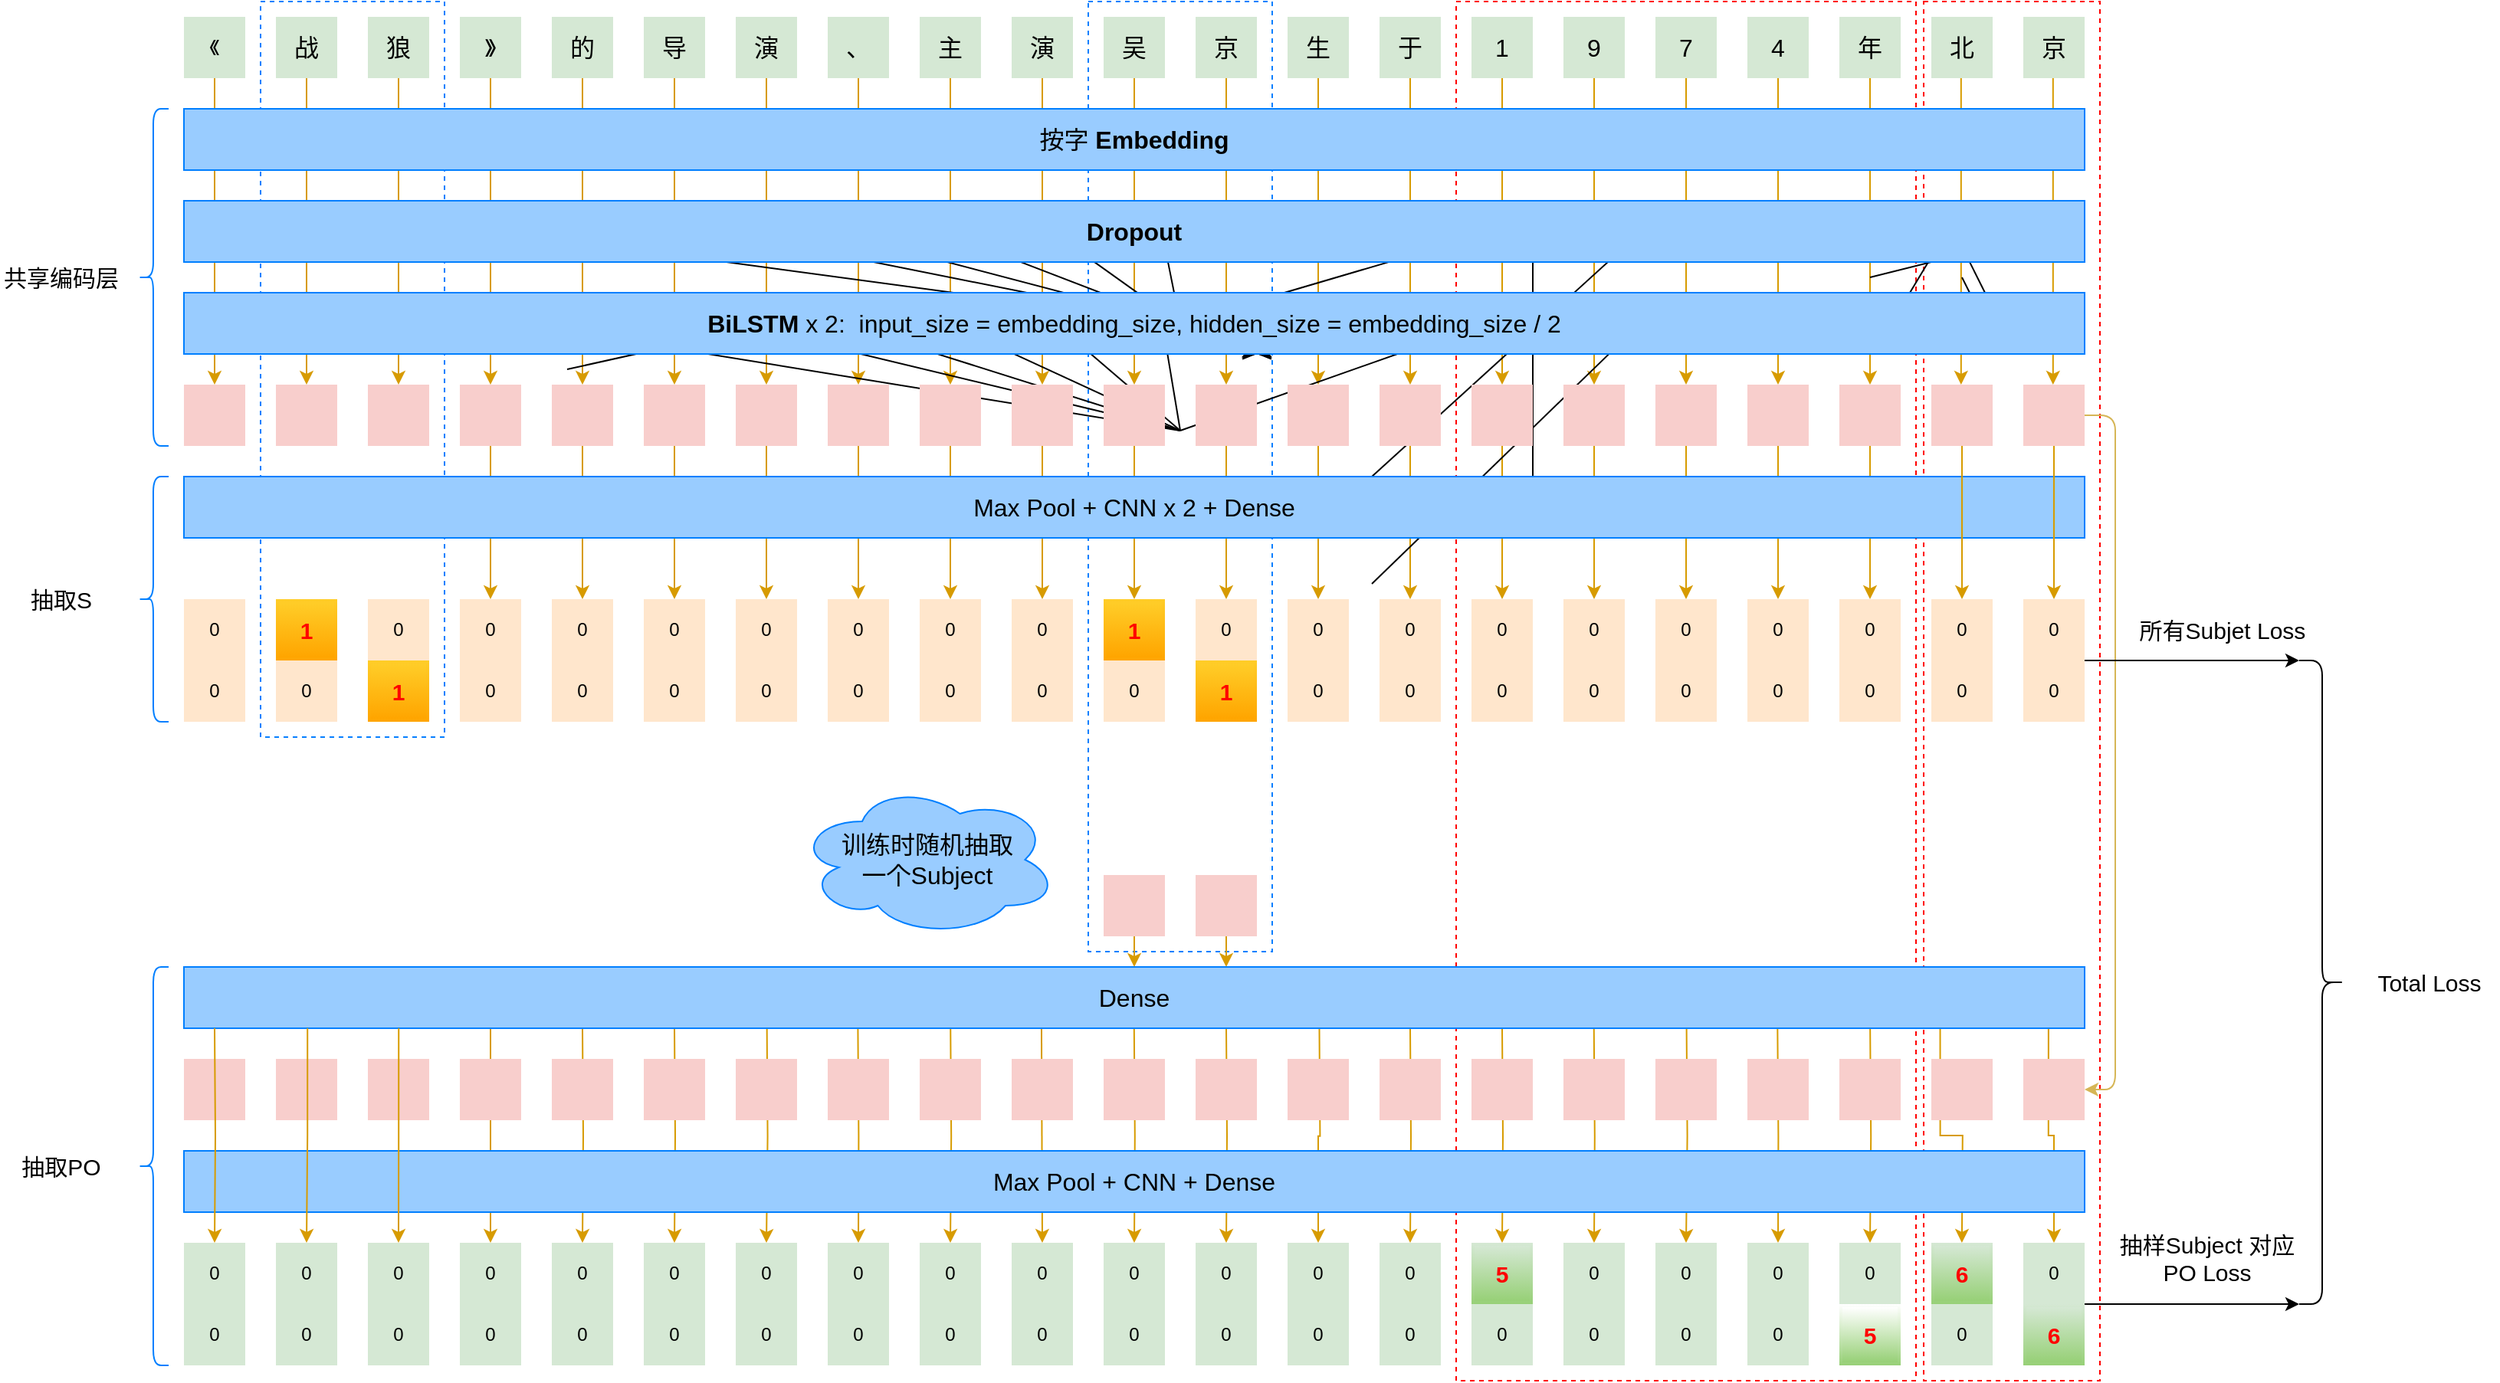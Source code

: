 <mxfile version="14.4.2" type="github">
  <diagram id="eIv0W7jmToX0OtYS6w2h" name="Page-1">
    <mxGraphModel dx="1689" dy="891" grid="1" gridSize="10" guides="1" tooltips="1" connect="1" arrows="1" fold="1" page="1" pageScale="1" pageWidth="827" pageHeight="1169" math="0" shadow="0">
      <root>
        <mxCell id="0" />
        <mxCell id="1" parent="0" />
        <mxCell id="8VEoWzWvntJiqpH7d6k4-93" value="" style="endArrow=classic;html=1;fillColor=#ffe6cc;strokeColor=#d79b00;exitX=0.5;exitY=1;exitDx=0;exitDy=0;entryX=0.5;entryY=0;entryDx=0;entryDy=0;" parent="1" source="aoWRR9x3uaTq7NgfMGxi-10" target="8VEoWzWvntJiqpH7d6k4-113" edge="1">
          <mxGeometry width="50" height="50" relative="1" as="geometry">
            <mxPoint x="850" y="460" as="sourcePoint" />
            <mxPoint x="934" y="530" as="targetPoint" />
          </mxGeometry>
        </mxCell>
        <mxCell id="8VEoWzWvntJiqpH7d6k4-91" value="" style="endArrow=classic;html=1;fillColor=#ffe6cc;strokeColor=#d79b00;exitX=0.5;exitY=1;exitDx=0;exitDy=0;entryX=0.5;entryY=0;entryDx=0;entryDy=0;" parent="1" source="aoWRR9x3uaTq7NgfMGxi-9" target="8VEoWzWvntJiqpH7d6k4-112" edge="1">
          <mxGeometry width="50" height="50" relative="1" as="geometry">
            <mxPoint x="660" y="420" as="sourcePoint" />
            <mxPoint x="744" y="490" as="targetPoint" />
          </mxGeometry>
        </mxCell>
        <mxCell id="F4wW99N8UC7I8AimI562-18" value="" style="endArrow=classic;html=1;fillColor=#ffe6cc;strokeColor=#d79b00;exitX=0.5;exitY=1;exitDx=0;exitDy=0;" edge="1" parent="1" source="F4wW99N8UC7I8AimI562-9" target="8VEoWzWvntJiqpH7d6k4-123">
          <mxGeometry width="50" height="50" relative="1" as="geometry">
            <mxPoint x="440" y="200" as="sourcePoint" />
            <mxPoint x="440" y="400" as="targetPoint" />
          </mxGeometry>
        </mxCell>
        <mxCell id="F4wW99N8UC7I8AimI562-17" value="" style="endArrow=classic;html=1;fillColor=#ffe6cc;strokeColor=#d79b00;exitX=0.5;exitY=1;exitDx=0;exitDy=0;entryX=0.5;entryY=0;entryDx=0;entryDy=0;" edge="1" parent="1" source="F4wW99N8UC7I8AimI562-8" target="8VEoWzWvntJiqpH7d6k4-143">
          <mxGeometry width="50" height="50" relative="1" as="geometry">
            <mxPoint x="430" y="190" as="sourcePoint" />
            <mxPoint x="430" y="390" as="targetPoint" />
          </mxGeometry>
        </mxCell>
        <mxCell id="F4wW99N8UC7I8AimI562-16" value="" style="endArrow=classic;html=1;fillColor=#ffe6cc;strokeColor=#d79b00;exitX=0.5;exitY=1;exitDx=0;exitDy=0;entryX=0.5;entryY=0;entryDx=0;entryDy=0;" edge="1" parent="1" source="F4wW99N8UC7I8AimI562-7" target="8VEoWzWvntJiqpH7d6k4-142">
          <mxGeometry width="50" height="50" relative="1" as="geometry">
            <mxPoint x="420" y="180" as="sourcePoint" />
            <mxPoint x="420" y="380" as="targetPoint" />
          </mxGeometry>
        </mxCell>
        <mxCell id="8VEoWzWvntJiqpH7d6k4-325" value="" style="rounded=0;whiteSpace=wrap;html=1;shadow=0;glass=0;sketch=0;gradientColor=none;dashed=1;fillColor=none;strokeColor=#FF0000;" parent="1" vertex="1">
          <mxGeometry x="1275" y="110" width="115" height="900" as="geometry" />
        </mxCell>
        <mxCell id="8VEoWzWvntJiqpH7d6k4-343" style="edgeStyle=orthogonalEdgeStyle;rounded=0;orthogonalLoop=1;jettySize=auto;html=1;fillColor=#ffe6cc;strokeColor=#d79b00;entryX=0.5;entryY=0;entryDx=0;entryDy=0;exitX=0.981;exitY=1.011;exitDx=0;exitDy=0;exitPerimeter=0;" parent="1" source="8VEoWzWvntJiqpH7d6k4-338" target="8VEoWzWvntJiqpH7d6k4-319" edge="1">
          <mxGeometry relative="1" as="geometry">
            <mxPoint x="1360" y="783" as="sourcePoint" />
            <mxPoint x="1309.94" y="930" as="targetPoint" />
          </mxGeometry>
        </mxCell>
        <mxCell id="8VEoWzWvntJiqpH7d6k4-342" style="edgeStyle=orthogonalEdgeStyle;rounded=0;orthogonalLoop=1;jettySize=auto;html=1;fillColor=#ffe6cc;strokeColor=#d79b00;entryX=0.5;entryY=0;entryDx=0;entryDy=0;exitX=0.924;exitY=1.004;exitDx=0;exitDy=0;exitPerimeter=0;" parent="1" source="8VEoWzWvntJiqpH7d6k4-338" edge="1">
          <mxGeometry relative="1" as="geometry">
            <mxPoint x="1300.02" y="780" as="sourcePoint" />
            <mxPoint x="1299.94" y="920" as="targetPoint" />
          </mxGeometry>
        </mxCell>
        <mxCell id="8VEoWzWvntJiqpH7d6k4-335" value="" style="endArrow=classic;html=1;fillColor=#ffe6cc;strokeColor=#d79b00;exitX=0.5;exitY=1;exitDx=0;exitDy=0;entryX=0.5;entryY=0;entryDx=0;entryDy=0;" parent="1" edge="1">
          <mxGeometry width="50" height="50" relative="1" as="geometry">
            <mxPoint x="1359.41" y="160" as="sourcePoint" />
            <mxPoint x="1359.41" y="360" as="targetPoint" />
          </mxGeometry>
        </mxCell>
        <mxCell id="8VEoWzWvntJiqpH7d6k4-334" value="" style="endArrow=classic;html=1;fillColor=#ffe6cc;strokeColor=#d79b00;exitX=0.5;exitY=1;exitDx=0;exitDy=0;entryX=0.5;entryY=0;entryDx=0;entryDy=0;" parent="1" edge="1">
          <mxGeometry width="50" height="50" relative="1" as="geometry">
            <mxPoint x="1299.41" y="160" as="sourcePoint" />
            <mxPoint x="1299.41" y="360" as="targetPoint" />
          </mxGeometry>
        </mxCell>
        <mxCell id="8VEoWzWvntJiqpH7d6k4-324" value="" style="rounded=0;whiteSpace=wrap;html=1;shadow=0;glass=0;sketch=0;gradientColor=none;dashed=1;fillColor=none;strokeColor=#FF0000;" parent="1" vertex="1">
          <mxGeometry x="970" y="110" width="300" height="900" as="geometry" />
        </mxCell>
        <mxCell id="8VEoWzWvntJiqpH7d6k4-99" value="" style="endArrow=classic;html=1;fillColor=#ffe6cc;strokeColor=#d79b00;exitX=0.5;exitY=1;exitDx=0;exitDy=0;entryX=0.5;entryY=0;entryDx=0;entryDy=0;" parent="1" source="aoWRR9x3uaTq7NgfMGxi-15" target="8VEoWzWvntJiqpH7d6k4-118" edge="1">
          <mxGeometry width="50" height="50" relative="1" as="geometry">
            <mxPoint x="870" y="440" as="sourcePoint" />
            <mxPoint x="954" y="510" as="targetPoint" />
          </mxGeometry>
        </mxCell>
        <mxCell id="8VEoWzWvntJiqpH7d6k4-100" value="" style="endArrow=classic;html=1;fillColor=#ffe6cc;strokeColor=#d79b00;exitX=0.5;exitY=1;exitDx=0;exitDy=0;entryX=0.5;entryY=0;entryDx=0;entryDy=0;" parent="1" source="aoWRR9x3uaTq7NgfMGxi-18" target="8VEoWzWvntJiqpH7d6k4-121" edge="1">
          <mxGeometry width="50" height="50" relative="1" as="geometry">
            <mxPoint x="1140" y="410" as="sourcePoint" />
            <mxPoint x="1224" y="480" as="targetPoint" />
          </mxGeometry>
        </mxCell>
        <mxCell id="8VEoWzWvntJiqpH7d6k4-102" value="" style="endArrow=classic;html=1;fillColor=#ffe6cc;strokeColor=#d79b00;exitX=0.5;exitY=1;exitDx=0;exitDy=0;entryX=0.5;entryY=0;entryDx=0;entryDy=0;" parent="1" source="aoWRR9x3uaTq7NgfMGxi-17" target="8VEoWzWvntJiqpH7d6k4-120" edge="1">
          <mxGeometry width="50" height="50" relative="1" as="geometry">
            <mxPoint x="1010" y="450" as="sourcePoint" />
            <mxPoint x="1094" y="520" as="targetPoint" />
          </mxGeometry>
        </mxCell>
        <mxCell id="8VEoWzWvntJiqpH7d6k4-103" value="" style="endArrow=classic;html=1;fillColor=#ffe6cc;strokeColor=#d79b00;exitX=0.5;exitY=1;exitDx=0;exitDy=0;entryX=0.5;entryY=0;entryDx=0;entryDy=0;" parent="1" source="aoWRR9x3uaTq7NgfMGxi-16" target="8VEoWzWvntJiqpH7d6k4-119" edge="1">
          <mxGeometry width="50" height="50" relative="1" as="geometry">
            <mxPoint x="1116" y="460" as="sourcePoint" />
            <mxPoint x="1200" y="530" as="targetPoint" />
          </mxGeometry>
        </mxCell>
        <mxCell id="8VEoWzWvntJiqpH7d6k4-104" value="" style="endArrow=classic;html=1;fillColor=#ffe6cc;strokeColor=#d79b00;exitX=0.5;exitY=1;exitDx=0;exitDy=0;entryX=0.5;entryY=0;entryDx=0;entryDy=0;" parent="1" source="aoWRR9x3uaTq7NgfMGxi-19" target="8VEoWzWvntJiqpH7d6k4-122" edge="1">
          <mxGeometry width="50" height="50" relative="1" as="geometry">
            <mxPoint x="1060" y="420" as="sourcePoint" />
            <mxPoint x="1144" y="490" as="targetPoint" />
          </mxGeometry>
        </mxCell>
        <mxCell id="8VEoWzWvntJiqpH7d6k4-323" value="" style="rounded=0;whiteSpace=wrap;html=1;shadow=0;glass=0;sketch=0;strokeColor=#007FFF;gradientColor=none;dashed=1;fillColor=none;" parent="1" vertex="1">
          <mxGeometry x="730" y="110" width="120" height="620" as="geometry" />
        </mxCell>
        <mxCell id="8VEoWzWvntJiqpH7d6k4-322" value="" style="rounded=0;whiteSpace=wrap;html=1;shadow=0;glass=0;sketch=0;strokeColor=#007FFF;gradientColor=none;dashed=1;fillColor=none;" parent="1" vertex="1">
          <mxGeometry x="190" y="110" width="120" height="480" as="geometry" />
        </mxCell>
        <mxCell id="8VEoWzWvntJiqpH7d6k4-286" style="edgeStyle=orthogonalEdgeStyle;rounded=0;orthogonalLoop=1;jettySize=auto;html=1;fillColor=#ffe6cc;strokeColor=#d79b00;entryX=0.5;entryY=0;entryDx=0;entryDy=0;" parent="1" target="8VEoWzWvntJiqpH7d6k4-261" edge="1">
          <mxGeometry relative="1" as="geometry">
            <mxPoint x="820" y="780" as="sourcePoint" />
            <mxPoint x="480" y="1000" as="targetPoint" />
          </mxGeometry>
        </mxCell>
        <mxCell id="8VEoWzWvntJiqpH7d6k4-287" style="edgeStyle=orthogonalEdgeStyle;rounded=0;orthogonalLoop=1;jettySize=auto;html=1;fillColor=#ffe6cc;strokeColor=#d79b00;exitX=0.529;exitY=0.995;exitDx=0;exitDy=0;exitPerimeter=0;" parent="1" target="8VEoWzWvntJiqpH7d6k4-263" edge="1">
          <mxGeometry relative="1" as="geometry">
            <mxPoint x="880.74" y="779.8" as="sourcePoint" />
            <mxPoint x="490" y="1010" as="targetPoint" />
          </mxGeometry>
        </mxCell>
        <mxCell id="8VEoWzWvntJiqpH7d6k4-288" style="edgeStyle=orthogonalEdgeStyle;rounded=0;orthogonalLoop=1;jettySize=auto;html=1;fillColor=#ffe6cc;strokeColor=#d79b00;entryX=0.5;entryY=0;entryDx=0;entryDy=0;" parent="1" target="8VEoWzWvntJiqpH7d6k4-265" edge="1">
          <mxGeometry relative="1" as="geometry">
            <mxPoint x="940" y="780" as="sourcePoint" />
            <mxPoint x="500" y="1020" as="targetPoint" />
          </mxGeometry>
        </mxCell>
        <mxCell id="8VEoWzWvntJiqpH7d6k4-289" style="edgeStyle=orthogonalEdgeStyle;rounded=0;orthogonalLoop=1;jettySize=auto;html=1;fillColor=#ffe6cc;strokeColor=#d79b00;" parent="1" target="8VEoWzWvntJiqpH7d6k4-267" edge="1">
          <mxGeometry relative="1" as="geometry">
            <mxPoint x="1000" y="780" as="sourcePoint" />
            <mxPoint x="510" y="1030" as="targetPoint" />
          </mxGeometry>
        </mxCell>
        <mxCell id="8VEoWzWvntJiqpH7d6k4-290" style="edgeStyle=orthogonalEdgeStyle;rounded=0;orthogonalLoop=1;jettySize=auto;html=1;fillColor=#ffe6cc;strokeColor=#d79b00;exitX=0.698;exitY=1;exitDx=0;exitDy=0;exitPerimeter=0;" parent="1" target="8VEoWzWvntJiqpH7d6k4-269" edge="1">
          <mxGeometry relative="1" as="geometry">
            <mxPoint x="1059.88" y="780" as="sourcePoint" />
            <mxPoint x="520" y="1040" as="targetPoint" />
          </mxGeometry>
        </mxCell>
        <mxCell id="8VEoWzWvntJiqpH7d6k4-291" style="edgeStyle=orthogonalEdgeStyle;rounded=0;orthogonalLoop=1;jettySize=auto;html=1;fillColor=#ffe6cc;strokeColor=#d79b00;entryX=0.5;entryY=0;entryDx=0;entryDy=0;exitX=0.755;exitY=0.996;exitDx=0;exitDy=0;exitPerimeter=0;" parent="1" target="8VEoWzWvntJiqpH7d6k4-271" edge="1">
          <mxGeometry relative="1" as="geometry">
            <mxPoint x="1120.3" y="779.84" as="sourcePoint" />
            <mxPoint x="530" y="1050" as="targetPoint" />
          </mxGeometry>
        </mxCell>
        <mxCell id="8VEoWzWvntJiqpH7d6k4-292" style="edgeStyle=orthogonalEdgeStyle;rounded=0;orthogonalLoop=1;jettySize=auto;html=1;fillColor=#ffe6cc;strokeColor=#d79b00;entryX=0.5;entryY=0;entryDx=0;entryDy=0;exitX=0.811;exitY=0.996;exitDx=0;exitDy=0;exitPerimeter=0;" parent="1" target="8VEoWzWvntJiqpH7d6k4-273" edge="1">
          <mxGeometry relative="1" as="geometry">
            <mxPoint x="1179.66" y="779.84" as="sourcePoint" />
            <mxPoint x="540" y="1060" as="targetPoint" />
          </mxGeometry>
        </mxCell>
        <mxCell id="8VEoWzWvntJiqpH7d6k4-293" style="edgeStyle=orthogonalEdgeStyle;rounded=0;orthogonalLoop=1;jettySize=auto;html=1;fillColor=#ffe6cc;strokeColor=#d79b00;entryX=0.5;entryY=0;entryDx=0;entryDy=0;exitX=0.868;exitY=1;exitDx=0;exitDy=0;exitPerimeter=0;" parent="1" target="8VEoWzWvntJiqpH7d6k4-275" edge="1">
          <mxGeometry relative="1" as="geometry">
            <mxPoint x="1240.08" y="780" as="sourcePoint" />
            <mxPoint x="550" y="1070" as="targetPoint" />
          </mxGeometry>
        </mxCell>
        <mxCell id="8VEoWzWvntJiqpH7d6k4-276" style="edgeStyle=orthogonalEdgeStyle;rounded=0;orthogonalLoop=1;jettySize=auto;html=1;fillColor=#ffe6cc;strokeColor=#d79b00;entryX=0.5;entryY=0;entryDx=0;entryDy=0;" parent="1" target="8VEoWzWvntJiqpH7d6k4-247" edge="1">
          <mxGeometry relative="1" as="geometry">
            <mxPoint x="400" y="780" as="sourcePoint" />
            <mxPoint x="350" y="930" as="targetPoint" />
          </mxGeometry>
        </mxCell>
        <mxCell id="8VEoWzWvntJiqpH7d6k4-278" style="edgeStyle=orthogonalEdgeStyle;rounded=0;orthogonalLoop=1;jettySize=auto;html=1;fillColor=#ffe6cc;strokeColor=#d79b00;entryX=0.5;entryY=0;entryDx=0;entryDy=0;" parent="1" target="8VEoWzWvntJiqpH7d6k4-245" edge="1">
          <mxGeometry relative="1" as="geometry">
            <mxPoint x="340" y="780" as="sourcePoint" />
            <mxPoint x="410" y="930" as="targetPoint" />
            <Array as="points">
              <mxPoint x="340" y="782" />
            </Array>
          </mxGeometry>
        </mxCell>
        <mxCell id="8VEoWzWvntJiqpH7d6k4-279" style="edgeStyle=orthogonalEdgeStyle;rounded=0;orthogonalLoop=1;jettySize=auto;html=1;fillColor=#ffe6cc;strokeColor=#d79b00;entryX=0.5;entryY=0;entryDx=0;entryDy=0;" parent="1" target="8VEoWzWvntJiqpH7d6k4-249" edge="1">
          <mxGeometry relative="1" as="geometry">
            <mxPoint x="460" y="780" as="sourcePoint" />
            <mxPoint x="420" y="940" as="targetPoint" />
          </mxGeometry>
        </mxCell>
        <mxCell id="8VEoWzWvntJiqpH7d6k4-280" style="edgeStyle=orthogonalEdgeStyle;rounded=0;orthogonalLoop=1;jettySize=auto;html=1;fillColor=#ffe6cc;strokeColor=#d79b00;entryX=0.5;entryY=0;entryDx=0;entryDy=0;exitX=0.189;exitY=0.995;exitDx=0;exitDy=0;exitPerimeter=0;" parent="1" target="8VEoWzWvntJiqpH7d6k4-251" edge="1">
          <mxGeometry relative="1" as="geometry">
            <mxPoint x="520.34" y="779.8" as="sourcePoint" />
            <mxPoint x="430" y="950" as="targetPoint" />
          </mxGeometry>
        </mxCell>
        <mxCell id="8VEoWzWvntJiqpH7d6k4-281" style="edgeStyle=orthogonalEdgeStyle;rounded=0;orthogonalLoop=1;jettySize=auto;html=1;fillColor=#ffe6cc;strokeColor=#d79b00;exitX=0.245;exitY=0.995;exitDx=0;exitDy=0;exitPerimeter=0;" parent="1" target="8VEoWzWvntJiqpH7d6k4-253" edge="1">
          <mxGeometry relative="1" as="geometry">
            <mxPoint x="579.7" y="779.8" as="sourcePoint" />
            <mxPoint x="440" y="960" as="targetPoint" />
          </mxGeometry>
        </mxCell>
        <mxCell id="8VEoWzWvntJiqpH7d6k4-282" style="edgeStyle=orthogonalEdgeStyle;rounded=0;orthogonalLoop=1;jettySize=auto;html=1;fillColor=#ffe6cc;strokeColor=#d79b00;exitX=0.302;exitY=1.001;exitDx=0;exitDy=0;exitPerimeter=0;" parent="1" target="8VEoWzWvntJiqpH7d6k4-255" edge="1">
          <mxGeometry relative="1" as="geometry">
            <mxPoint x="640.12" y="780.04" as="sourcePoint" />
            <mxPoint x="450" y="970" as="targetPoint" />
          </mxGeometry>
        </mxCell>
        <mxCell id="8VEoWzWvntJiqpH7d6k4-283" style="edgeStyle=orthogonalEdgeStyle;rounded=0;orthogonalLoop=1;jettySize=auto;html=1;fillColor=#ffe6cc;strokeColor=#d79b00;entryX=0.5;entryY=0;entryDx=0;entryDy=0;exitX=0.358;exitY=0.995;exitDx=0;exitDy=0;exitPerimeter=0;" parent="1" target="8VEoWzWvntJiqpH7d6k4-257" edge="1">
          <mxGeometry relative="1" as="geometry">
            <mxPoint x="699.48" y="779.8" as="sourcePoint" />
            <mxPoint x="460" y="980" as="targetPoint" />
          </mxGeometry>
        </mxCell>
        <mxCell id="8VEoWzWvntJiqpH7d6k4-284" style="edgeStyle=orthogonalEdgeStyle;rounded=0;orthogonalLoop=1;jettySize=auto;html=1;fillColor=#ffe6cc;strokeColor=#d79b00;entryX=0.5;entryY=0;entryDx=0;entryDy=0;exitX=0.415;exitY=1.001;exitDx=0;exitDy=0;exitPerimeter=0;" parent="1" target="8VEoWzWvntJiqpH7d6k4-259" edge="1">
          <mxGeometry relative="1" as="geometry">
            <mxPoint x="759.9" y="780.04" as="sourcePoint" />
            <mxPoint x="470" y="990" as="targetPoint" />
          </mxGeometry>
        </mxCell>
        <mxCell id="8VEoWzWvntJiqpH7d6k4-188" style="edgeStyle=orthogonalEdgeStyle;rounded=0;orthogonalLoop=1;jettySize=auto;html=1;exitX=0.5;exitY=1;exitDx=0;exitDy=0;fillColor=#ffe6cc;strokeColor=#d79b00;entryX=0.5;entryY=0;entryDx=0;entryDy=0;" parent="1" source="8VEoWzWvntJiqpH7d6k4-141" edge="1">
          <mxGeometry relative="1" as="geometry">
            <mxPoint x="350" y="410" as="sourcePoint" />
            <mxPoint x="400" y="500" as="targetPoint" />
          </mxGeometry>
        </mxCell>
        <mxCell id="8VEoWzWvntJiqpH7d6k4-189" style="edgeStyle=orthogonalEdgeStyle;rounded=0;orthogonalLoop=1;jettySize=auto;html=1;fillColor=#ffe6cc;strokeColor=#d79b00;" parent="1" source="8VEoWzWvntJiqpH7d6k4-142" target="8VEoWzWvntJiqpH7d6k4-162" edge="1">
          <mxGeometry relative="1" as="geometry">
            <mxPoint x="360" y="420" as="sourcePoint" />
            <mxPoint x="360" y="540" as="targetPoint" />
            <Array as="points" />
          </mxGeometry>
        </mxCell>
        <mxCell id="8VEoWzWvntJiqpH7d6k4-190" style="edgeStyle=orthogonalEdgeStyle;rounded=0;orthogonalLoop=1;jettySize=auto;html=1;exitX=0.5;exitY=1;exitDx=0;exitDy=0;fillColor=#ffe6cc;strokeColor=#d79b00;" parent="1" source="8VEoWzWvntJiqpH7d6k4-143" target="8VEoWzWvntJiqpH7d6k4-163" edge="1">
          <mxGeometry relative="1" as="geometry">
            <mxPoint x="370" y="430" as="sourcePoint" />
            <mxPoint x="370" y="550" as="targetPoint" />
          </mxGeometry>
        </mxCell>
        <mxCell id="8VEoWzWvntJiqpH7d6k4-191" style="edgeStyle=orthogonalEdgeStyle;rounded=0;orthogonalLoop=1;jettySize=auto;html=1;exitX=0.5;exitY=1;exitDx=0;exitDy=0;fillColor=#ffe6cc;strokeColor=#d79b00;entryX=0.5;entryY=0;entryDx=0;entryDy=0;" parent="1" source="8VEoWzWvntJiqpH7d6k4-123" target="8VEoWzWvntJiqpH7d6k4-164" edge="1">
          <mxGeometry relative="1" as="geometry">
            <mxPoint x="380" y="440" as="sourcePoint" />
            <mxPoint x="380" y="560" as="targetPoint" />
          </mxGeometry>
        </mxCell>
        <mxCell id="8VEoWzWvntJiqpH7d6k4-192" style="edgeStyle=orthogonalEdgeStyle;rounded=0;orthogonalLoop=1;jettySize=auto;html=1;exitX=0.5;exitY=1;exitDx=0;exitDy=0;fillColor=#ffe6cc;strokeColor=#d79b00;" parent="1" source="8VEoWzWvntJiqpH7d6k4-112" target="8VEoWzWvntJiqpH7d6k4-165" edge="1">
          <mxGeometry relative="1" as="geometry">
            <mxPoint x="390" y="450" as="sourcePoint" />
            <mxPoint x="390" y="570" as="targetPoint" />
          </mxGeometry>
        </mxCell>
        <mxCell id="8VEoWzWvntJiqpH7d6k4-193" style="edgeStyle=orthogonalEdgeStyle;rounded=0;orthogonalLoop=1;jettySize=auto;html=1;exitX=0.5;exitY=1;exitDx=0;exitDy=0;fillColor=#ffe6cc;strokeColor=#d79b00;entryX=0.5;entryY=0;entryDx=0;entryDy=0;" parent="1" source="8VEoWzWvntJiqpH7d6k4-113" target="8VEoWzWvntJiqpH7d6k4-166" edge="1">
          <mxGeometry relative="1" as="geometry">
            <mxPoint x="400" y="460" as="sourcePoint" />
            <mxPoint x="400" y="580" as="targetPoint" />
          </mxGeometry>
        </mxCell>
        <mxCell id="8VEoWzWvntJiqpH7d6k4-194" style="edgeStyle=orthogonalEdgeStyle;rounded=0;orthogonalLoop=1;jettySize=auto;html=1;exitX=0.5;exitY=1;exitDx=0;exitDy=0;fillColor=#ffe6cc;strokeColor=#d79b00;entryX=0.5;entryY=0;entryDx=0;entryDy=0;" parent="1" source="8VEoWzWvntJiqpH7d6k4-114" target="8VEoWzWvntJiqpH7d6k4-167" edge="1">
          <mxGeometry relative="1" as="geometry">
            <mxPoint x="410" y="470" as="sourcePoint" />
            <mxPoint x="410" y="590" as="targetPoint" />
          </mxGeometry>
        </mxCell>
        <mxCell id="8VEoWzWvntJiqpH7d6k4-195" style="edgeStyle=orthogonalEdgeStyle;rounded=0;orthogonalLoop=1;jettySize=auto;html=1;exitX=0.5;exitY=1;exitDx=0;exitDy=0;fillColor=#ffe6cc;strokeColor=#d79b00;" parent="1" source="8VEoWzWvntJiqpH7d6k4-115" target="8VEoWzWvntJiqpH7d6k4-168" edge="1">
          <mxGeometry relative="1" as="geometry">
            <mxPoint x="420" y="480" as="sourcePoint" />
            <mxPoint x="420" y="600" as="targetPoint" />
          </mxGeometry>
        </mxCell>
        <mxCell id="8VEoWzWvntJiqpH7d6k4-196" style="edgeStyle=orthogonalEdgeStyle;rounded=0;orthogonalLoop=1;jettySize=auto;html=1;exitX=0.5;exitY=1;exitDx=0;exitDy=0;fillColor=#ffe6cc;strokeColor=#d79b00;entryX=0.5;entryY=0;entryDx=0;entryDy=0;" parent="1" source="8VEoWzWvntJiqpH7d6k4-116" target="8VEoWzWvntJiqpH7d6k4-169" edge="1">
          <mxGeometry relative="1" as="geometry">
            <mxPoint x="430" y="490" as="sourcePoint" />
            <mxPoint x="430" y="610" as="targetPoint" />
          </mxGeometry>
        </mxCell>
        <mxCell id="8VEoWzWvntJiqpH7d6k4-197" style="edgeStyle=orthogonalEdgeStyle;rounded=0;orthogonalLoop=1;jettySize=auto;html=1;exitX=0.5;exitY=1;exitDx=0;exitDy=0;fillColor=#ffe6cc;strokeColor=#d79b00;entryX=0.5;entryY=0;entryDx=0;entryDy=0;" parent="1" source="8VEoWzWvntJiqpH7d6k4-117" target="8VEoWzWvntJiqpH7d6k4-170" edge="1">
          <mxGeometry relative="1" as="geometry">
            <mxPoint x="440" y="500" as="sourcePoint" />
            <mxPoint x="440" y="620" as="targetPoint" />
          </mxGeometry>
        </mxCell>
        <mxCell id="8VEoWzWvntJiqpH7d6k4-198" style="edgeStyle=orthogonalEdgeStyle;rounded=0;orthogonalLoop=1;jettySize=auto;html=1;exitX=0.5;exitY=1;exitDx=0;exitDy=0;fillColor=#ffe6cc;strokeColor=#d79b00;" parent="1" source="8VEoWzWvntJiqpH7d6k4-118" target="8VEoWzWvntJiqpH7d6k4-150" edge="1">
          <mxGeometry relative="1" as="geometry">
            <mxPoint x="450" y="510" as="sourcePoint" />
            <mxPoint x="450" y="630" as="targetPoint" />
          </mxGeometry>
        </mxCell>
        <mxCell id="8VEoWzWvntJiqpH7d6k4-199" style="edgeStyle=orthogonalEdgeStyle;rounded=0;orthogonalLoop=1;jettySize=auto;html=1;exitX=0.5;exitY=1;exitDx=0;exitDy=0;fillColor=#ffe6cc;strokeColor=#d79b00;" parent="1" source="8VEoWzWvntJiqpH7d6k4-120" target="8VEoWzWvntJiqpH7d6k4-152" edge="1">
          <mxGeometry relative="1" as="geometry">
            <mxPoint x="460" y="520" as="sourcePoint" />
            <mxPoint x="460" y="640" as="targetPoint" />
          </mxGeometry>
        </mxCell>
        <mxCell id="8VEoWzWvntJiqpH7d6k4-200" style="edgeStyle=orthogonalEdgeStyle;rounded=0;orthogonalLoop=1;jettySize=auto;html=1;exitX=0.5;exitY=1;exitDx=0;exitDy=0;fillColor=#ffe6cc;strokeColor=#d79b00;entryX=0.5;entryY=0;entryDx=0;entryDy=0;" parent="1" source="8VEoWzWvntJiqpH7d6k4-119" target="8VEoWzWvntJiqpH7d6k4-151" edge="1">
          <mxGeometry relative="1" as="geometry">
            <mxPoint x="470" y="530" as="sourcePoint" />
            <mxPoint x="1120" y="520" as="targetPoint" />
          </mxGeometry>
        </mxCell>
        <mxCell id="8VEoWzWvntJiqpH7d6k4-201" style="edgeStyle=orthogonalEdgeStyle;rounded=0;orthogonalLoop=1;jettySize=auto;html=1;exitX=0.5;exitY=1;exitDx=0;exitDy=0;fillColor=#ffe6cc;strokeColor=#d79b00;entryX=0.5;entryY=0;entryDx=0;entryDy=0;" parent="1" source="8VEoWzWvntJiqpH7d6k4-121" target="8VEoWzWvntJiqpH7d6k4-153" edge="1">
          <mxGeometry relative="1" as="geometry">
            <mxPoint x="480" y="540" as="sourcePoint" />
            <mxPoint x="1180" y="520" as="targetPoint" />
          </mxGeometry>
        </mxCell>
        <mxCell id="8VEoWzWvntJiqpH7d6k4-202" style="edgeStyle=orthogonalEdgeStyle;rounded=0;orthogonalLoop=1;jettySize=auto;html=1;exitX=0.5;exitY=1;exitDx=0;exitDy=0;fillColor=#ffe6cc;strokeColor=#d79b00;entryX=0.5;entryY=0;entryDx=0;entryDy=0;" parent="1" source="8VEoWzWvntJiqpH7d6k4-122" target="8VEoWzWvntJiqpH7d6k4-154" edge="1">
          <mxGeometry relative="1" as="geometry">
            <mxPoint x="490" y="550" as="sourcePoint" />
            <mxPoint x="1240" y="520" as="targetPoint" />
          </mxGeometry>
        </mxCell>
        <mxCell id="8VEoWzWvntJiqpH7d6k4-187" style="edgeStyle=orthogonalEdgeStyle;rounded=0;orthogonalLoop=1;jettySize=auto;html=1;exitX=0.5;exitY=1;exitDx=0;exitDy=0;fillColor=#ffe6cc;strokeColor=#d79b00;entryX=0.5;entryY=0;entryDx=0;entryDy=0;" parent="1" source="8VEoWzWvntJiqpH7d6k4-140" target="8VEoWzWvntJiqpH7d6k4-160" edge="1">
          <mxGeometry relative="1" as="geometry">
            <mxPoint x="350" y="170" as="sourcePoint" />
            <mxPoint x="350" y="370" as="targetPoint" />
          </mxGeometry>
        </mxCell>
        <mxCell id="8VEoWzWvntJiqpH7d6k4-90" value="" style="endArrow=classic;html=1;fillColor=#ffe6cc;strokeColor=#d79b00;exitX=0.5;exitY=1;exitDx=0;exitDy=0;entryX=0.5;entryY=0;entryDx=0;entryDy=0;" parent="1" source="aoWRR9x3uaTq7NgfMGxi-12" target="8VEoWzWvntJiqpH7d6k4-115" edge="1">
          <mxGeometry width="50" height="50" relative="1" as="geometry">
            <mxPoint x="490" y="410" as="sourcePoint" />
            <mxPoint x="574" y="480" as="targetPoint" />
          </mxGeometry>
        </mxCell>
        <mxCell id="8VEoWzWvntJiqpH7d6k4-101" value="" style="endArrow=classic;html=1;fillColor=#ffe6cc;strokeColor=#d79b00;exitX=0.5;exitY=1;exitDx=0;exitDy=0;entryX=0.5;entryY=0;entryDx=0;entryDy=0;" parent="1" source="aoWRR9x3uaTq7NgfMGxi-14" target="8VEoWzWvntJiqpH7d6k4-117" edge="1">
          <mxGeometry width="50" height="50" relative="1" as="geometry">
            <mxPoint x="876" y="450" as="sourcePoint" />
            <mxPoint x="960" y="520" as="targetPoint" />
          </mxGeometry>
        </mxCell>
        <mxCell id="8VEoWzWvntJiqpH7d6k4-105" value="" style="endArrow=classic;html=1;fillColor=#ffe6cc;strokeColor=#d79b00;exitX=0.5;exitY=1;exitDx=0;exitDy=0;entryX=0.5;entryY=0;entryDx=0;entryDy=0;" parent="1" source="aoWRR9x3uaTq7NgfMGxi-13" target="8VEoWzWvntJiqpH7d6k4-116" edge="1">
          <mxGeometry width="50" height="50" relative="1" as="geometry">
            <mxPoint x="876" y="430" as="sourcePoint" />
            <mxPoint x="960" y="500" as="targetPoint" />
          </mxGeometry>
        </mxCell>
        <mxCell id="8VEoWzWvntJiqpH7d6k4-92" value="" style="endArrow=classic;html=1;fillColor=#ffe6cc;strokeColor=#d79b00;entryX=0.5;entryY=0;entryDx=0;entryDy=0;" parent="1" source="aoWRR9x3uaTq7NgfMGxi-11" target="8VEoWzWvntJiqpH7d6k4-114" edge="1">
          <mxGeometry width="50" height="50" relative="1" as="geometry">
            <mxPoint x="800" y="490" as="sourcePoint" />
            <mxPoint x="884" y="560" as="targetPoint" />
          </mxGeometry>
        </mxCell>
        <mxCell id="8VEoWzWvntJiqpH7d6k4-94" value="" style="endArrow=classic;html=1;fillColor=#ffe6cc;strokeColor=#d79b00;exitX=0.5;exitY=1;exitDx=0;exitDy=0;" parent="1" source="aoWRR9x3uaTq7NgfMGxi-20" target="8VEoWzWvntJiqpH7d6k4-141" edge="1">
          <mxGeometry width="50" height="50" relative="1" as="geometry">
            <mxPoint x="800" y="440" as="sourcePoint" />
            <mxPoint x="884" y="510" as="targetPoint" />
          </mxGeometry>
        </mxCell>
        <mxCell id="8VEoWzWvntJiqpH7d6k4-95" value="" style="endArrow=classic;html=1;fillColor=#ffe6cc;strokeColor=#d79b00;exitX=0.5;exitY=1;exitDx=0;exitDy=0;" parent="1" source="aoWRR9x3uaTq7NgfMGxi-8" target="8VEoWzWvntJiqpH7d6k4-140" edge="1">
          <mxGeometry width="50" height="50" relative="1" as="geometry">
            <mxPoint x="756" y="430" as="sourcePoint" />
            <mxPoint x="840" y="500" as="targetPoint" />
          </mxGeometry>
        </mxCell>
        <mxCell id="8VEoWzWvntJiqpH7d6k4-96" value="" style="endArrow=classic;html=1;fillColor=#ffe6cc;strokeColor=#d79b00;exitX=0.5;exitY=1;exitDx=0;exitDy=0;" parent="1" source="aoWRR9x3uaTq7NgfMGxi-7" target="F4wW99N8UC7I8AimI562-12" edge="1">
          <mxGeometry width="50" height="50" relative="1" as="geometry">
            <mxPoint x="780" y="430" as="sourcePoint" />
            <mxPoint x="864" y="500" as="targetPoint" />
          </mxGeometry>
        </mxCell>
        <mxCell id="8VEoWzWvntJiqpH7d6k4-97" value="" style="endArrow=classic;html=1;fillColor=#ffe6cc;strokeColor=#d79b00;exitX=0.5;exitY=1;exitDx=0;exitDy=0;entryX=0.5;entryY=0;entryDx=0;entryDy=0;" parent="1" source="aoWRR9x3uaTq7NgfMGxi-6" target="F4wW99N8UC7I8AimI562-11" edge="1">
          <mxGeometry width="50" height="50" relative="1" as="geometry">
            <mxPoint x="816" y="420" as="sourcePoint" />
            <mxPoint x="900" y="490" as="targetPoint" />
          </mxGeometry>
        </mxCell>
        <mxCell id="8VEoWzWvntJiqpH7d6k4-88" style="edgeStyle=orthogonalEdgeStyle;rounded=0;orthogonalLoop=1;jettySize=auto;html=1;exitX=0.5;exitY=1;exitDx=0;exitDy=0;fillColor=#ffe6cc;strokeColor=#d79b00;entryX=0.5;entryY=0;entryDx=0;entryDy=0;" parent="1" source="aoWRR9x3uaTq7NgfMGxi-2" target="F4wW99N8UC7I8AimI562-10" edge="1">
          <mxGeometry relative="1" as="geometry" />
        </mxCell>
        <mxCell id="aoWRR9x3uaTq7NgfMGxi-2" value="&lt;font style=&quot;font-size: 14px&quot;&gt;《&lt;/font&gt;" style="shape=ext;double=1;rounded=0;whiteSpace=wrap;html=1;fillColor=#d5e8d4;strokeColor=none;" parent="1" vertex="1">
          <mxGeometry x="140" y="120" width="40" height="40" as="geometry" />
        </mxCell>
        <mxCell id="aoWRR9x3uaTq7NgfMGxi-6" value="&lt;font style=&quot;font-size: 16px&quot;&gt;战&lt;/font&gt;" style="shape=ext;double=1;rounded=0;whiteSpace=wrap;html=1;fillColor=#d5e8d4;strokeColor=none;" parent="1" vertex="1">
          <mxGeometry x="200" y="120" width="40" height="40" as="geometry" />
        </mxCell>
        <mxCell id="aoWRR9x3uaTq7NgfMGxi-7" value="&lt;font style=&quot;font-size: 16px&quot;&gt;狼&lt;/font&gt;" style="shape=ext;double=1;rounded=0;whiteSpace=wrap;html=1;fillColor=#d5e8d4;strokeColor=none;" parent="1" vertex="1">
          <mxGeometry x="260" y="120" width="40" height="40" as="geometry" />
        </mxCell>
        <mxCell id="aoWRR9x3uaTq7NgfMGxi-8" value="&lt;font style=&quot;font-size: 16px&quot;&gt;》&lt;/font&gt;" style="shape=ext;double=1;rounded=0;whiteSpace=wrap;html=1;fillColor=#d5e8d4;strokeColor=none;" parent="1" vertex="1">
          <mxGeometry x="320" y="120" width="40" height="40" as="geometry" />
        </mxCell>
        <mxCell id="aoWRR9x3uaTq7NgfMGxi-9" value="&lt;font style=&quot;font-size: 16px&quot;&gt;主&lt;/font&gt;" style="shape=ext;double=1;rounded=0;whiteSpace=wrap;html=1;fillColor=#d5e8d4;strokeColor=none;" parent="1" vertex="1">
          <mxGeometry x="620" y="120" width="40" height="40" as="geometry" />
        </mxCell>
        <mxCell id="aoWRR9x3uaTq7NgfMGxi-10" value="&lt;font style=&quot;font-size: 16px&quot;&gt;演&lt;/font&gt;" style="shape=ext;double=1;rounded=0;whiteSpace=wrap;html=1;fillColor=#d5e8d4;strokeColor=none;" parent="1" vertex="1">
          <mxGeometry x="680" y="120" width="40" height="40" as="geometry" />
        </mxCell>
        <mxCell id="aoWRR9x3uaTq7NgfMGxi-11" value="&lt;font style=&quot;font-size: 16px&quot;&gt;吴&lt;/font&gt;" style="shape=ext;double=1;rounded=0;whiteSpace=wrap;html=1;fillColor=#d5e8d4;strokeColor=none;" parent="1" vertex="1">
          <mxGeometry x="740" y="120" width="40" height="40" as="geometry" />
        </mxCell>
        <mxCell id="aoWRR9x3uaTq7NgfMGxi-12" value="&lt;font style=&quot;font-size: 16px&quot;&gt;京&lt;/font&gt;" style="shape=ext;double=1;rounded=0;whiteSpace=wrap;html=1;fillColor=#d5e8d4;strokeColor=none;" parent="1" vertex="1">
          <mxGeometry x="800" y="120" width="40" height="40" as="geometry" />
        </mxCell>
        <mxCell id="aoWRR9x3uaTq7NgfMGxi-13" value="&lt;font style=&quot;font-size: 16px&quot;&gt;生&lt;/font&gt;" style="shape=ext;double=1;rounded=0;whiteSpace=wrap;html=1;fillColor=#d5e8d4;strokeColor=none;" parent="1" vertex="1">
          <mxGeometry x="860" y="120" width="40" height="40" as="geometry" />
        </mxCell>
        <mxCell id="aoWRR9x3uaTq7NgfMGxi-14" value="&lt;font style=&quot;font-size: 16px&quot;&gt;于&lt;/font&gt;" style="shape=ext;double=1;rounded=0;whiteSpace=wrap;html=1;fillColor=#d5e8d4;strokeColor=none;" parent="1" vertex="1">
          <mxGeometry x="920" y="120" width="40" height="40" as="geometry" />
        </mxCell>
        <mxCell id="aoWRR9x3uaTq7NgfMGxi-15" value="&lt;font style=&quot;font-size: 16px&quot;&gt;1&lt;/font&gt;" style="shape=ext;double=1;rounded=0;whiteSpace=wrap;html=1;fillColor=#d5e8d4;strokeColor=none;" parent="1" vertex="1">
          <mxGeometry x="980" y="120" width="40" height="40" as="geometry" />
        </mxCell>
        <mxCell id="aoWRR9x3uaTq7NgfMGxi-16" value="&lt;font style=&quot;font-size: 16px&quot;&gt;7&lt;/font&gt;" style="shape=ext;double=1;rounded=0;whiteSpace=wrap;html=1;fillColor=#d5e8d4;strokeColor=none;" parent="1" vertex="1">
          <mxGeometry x="1100" y="120" width="40" height="40" as="geometry" />
        </mxCell>
        <mxCell id="aoWRR9x3uaTq7NgfMGxi-17" value="&lt;font style=&quot;font-size: 16px&quot;&gt;9&lt;/font&gt;" style="shape=ext;double=1;rounded=0;whiteSpace=wrap;html=1;fillColor=#d5e8d4;strokeColor=none;" parent="1" vertex="1">
          <mxGeometry x="1040" y="120" width="40" height="40" as="geometry" />
        </mxCell>
        <mxCell id="aoWRR9x3uaTq7NgfMGxi-18" value="&lt;font style=&quot;font-size: 16px&quot;&gt;4&lt;/font&gt;" style="shape=ext;double=1;rounded=0;whiteSpace=wrap;html=1;fillColor=#d5e8d4;strokeColor=none;" parent="1" vertex="1">
          <mxGeometry x="1160" y="120" width="40" height="40" as="geometry" />
        </mxCell>
        <mxCell id="aoWRR9x3uaTq7NgfMGxi-19" value="&lt;font style=&quot;font-size: 16px&quot;&gt;年&lt;/font&gt;" style="shape=ext;double=1;rounded=0;whiteSpace=wrap;html=1;fillColor=#d5e8d4;strokeColor=none;" parent="1" vertex="1">
          <mxGeometry x="1220" y="120" width="40" height="40" as="geometry" />
        </mxCell>
        <mxCell id="aoWRR9x3uaTq7NgfMGxi-20" value="&lt;font style=&quot;font-size: 16px&quot;&gt;的&lt;/font&gt;" style="shape=ext;double=1;rounded=0;whiteSpace=wrap;html=1;fillColor=#d5e8d4;strokeColor=none;" parent="1" vertex="1">
          <mxGeometry x="380" y="120" width="40" height="40" as="geometry" />
        </mxCell>
        <mxCell id="8VEoWzWvntJiqpH7d6k4-14" value="" style="endArrow=classic;html=1;exitX=1;exitY=0.25;exitDx=0;exitDy=0;entryX=0;entryY=0.25;entryDx=0;entryDy=0;" parent="1" target="8VEoWzWvntJiqpH7d6k4-9" edge="1">
          <mxGeometry width="50" height="50" relative="1" as="geometry">
            <mxPoint x="480" y="250" as="sourcePoint" />
            <mxPoint x="840" y="270" as="targetPoint" />
          </mxGeometry>
        </mxCell>
        <mxCell id="8VEoWzWvntJiqpH7d6k4-16" value="" style="endArrow=classic;html=1;exitX=1;exitY=0.25;exitDx=0;exitDy=0;entryX=0;entryY=0.25;entryDx=0;entryDy=0;" parent="1" target="aoWRR9x3uaTq7NgfMGxi-29" edge="1">
          <mxGeometry width="50" height="50" relative="1" as="geometry">
            <mxPoint x="840" y="250" as="sourcePoint" />
            <mxPoint x="840" y="270" as="targetPoint" />
          </mxGeometry>
        </mxCell>
        <mxCell id="8VEoWzWvntJiqpH7d6k4-17" value="" style="endArrow=classic;html=1;exitX=1;exitY=0.25;exitDx=0;exitDy=0;entryX=0;entryY=0.25;entryDx=0;entryDy=0;" parent="1" target="aoWRR9x3uaTq7NgfMGxi-28" edge="1">
          <mxGeometry width="50" height="50" relative="1" as="geometry">
            <mxPoint x="780" y="250" as="sourcePoint" />
            <mxPoint x="840" y="270" as="targetPoint" />
          </mxGeometry>
        </mxCell>
        <mxCell id="8VEoWzWvntJiqpH7d6k4-18" value="" style="endArrow=classic;html=1;exitX=1;exitY=0.25;exitDx=0;exitDy=0;entryX=0;entryY=0.25;entryDx=0;entryDy=0;" parent="1" target="aoWRR9x3uaTq7NgfMGxi-27" edge="1">
          <mxGeometry width="50" height="50" relative="1" as="geometry">
            <mxPoint x="720" y="250" as="sourcePoint" />
            <mxPoint x="840" y="270" as="targetPoint" />
          </mxGeometry>
        </mxCell>
        <mxCell id="8VEoWzWvntJiqpH7d6k4-19" value="" style="endArrow=classic;html=1;exitX=1;exitY=0.25;exitDx=0;exitDy=0;entryX=0;entryY=0.25;entryDx=0;entryDy=0;" parent="1" target="aoWRR9x3uaTq7NgfMGxi-26" edge="1">
          <mxGeometry width="50" height="50" relative="1" as="geometry">
            <mxPoint x="660" y="250" as="sourcePoint" />
            <mxPoint x="840" y="270" as="targetPoint" />
          </mxGeometry>
        </mxCell>
        <mxCell id="8VEoWzWvntJiqpH7d6k4-20" value="" style="endArrow=classic;html=1;exitX=1;exitY=0.25;exitDx=0;exitDy=0;entryX=0;entryY=0.25;entryDx=0;entryDy=0;" parent="1" target="aoWRR9x3uaTq7NgfMGxi-25" edge="1">
          <mxGeometry width="50" height="50" relative="1" as="geometry">
            <mxPoint x="600" y="250" as="sourcePoint" />
            <mxPoint x="840" y="270" as="targetPoint" />
          </mxGeometry>
        </mxCell>
        <mxCell id="8VEoWzWvntJiqpH7d6k4-21" value="" style="endArrow=classic;html=1;exitX=1;exitY=0.25;exitDx=0;exitDy=0;entryX=0;entryY=0.25;entryDx=0;entryDy=0;" parent="1" target="aoWRR9x3uaTq7NgfMGxi-35" edge="1">
          <mxGeometry width="50" height="50" relative="1" as="geometry">
            <mxPoint x="1200" y="250" as="sourcePoint" />
            <mxPoint x="840" y="270" as="targetPoint" />
          </mxGeometry>
        </mxCell>
        <mxCell id="8VEoWzWvntJiqpH7d6k4-23" value="" style="endArrow=classic;html=1;exitX=1;exitY=0.25;exitDx=0;exitDy=0;entryX=0;entryY=0.25;entryDx=0;entryDy=0;" parent="1" target="aoWRR9x3uaTq7NgfMGxi-32" edge="1">
          <mxGeometry width="50" height="50" relative="1" as="geometry">
            <mxPoint x="1080" y="250" as="sourcePoint" />
            <mxPoint x="840" y="270" as="targetPoint" />
          </mxGeometry>
        </mxCell>
        <mxCell id="8VEoWzWvntJiqpH7d6k4-24" value="" style="endArrow=classic;html=1;exitX=1;exitY=0.25;exitDx=0;exitDy=0;entryX=0;entryY=0.25;entryDx=0;entryDy=0;" parent="1" target="aoWRR9x3uaTq7NgfMGxi-33" edge="1">
          <mxGeometry width="50" height="50" relative="1" as="geometry">
            <mxPoint x="1020" y="250" as="sourcePoint" />
            <mxPoint x="840" y="270" as="targetPoint" />
          </mxGeometry>
        </mxCell>
        <mxCell id="8VEoWzWvntJiqpH7d6k4-25" value="" style="endArrow=classic;html=1;exitX=1;exitY=0.25;exitDx=0;exitDy=0;entryX=0;entryY=0.25;entryDx=0;entryDy=0;" parent="1" target="aoWRR9x3uaTq7NgfMGxi-31" edge="1">
          <mxGeometry width="50" height="50" relative="1" as="geometry">
            <mxPoint x="960" y="250" as="sourcePoint" />
            <mxPoint x="840" y="270" as="targetPoint" />
          </mxGeometry>
        </mxCell>
        <mxCell id="8VEoWzWvntJiqpH7d6k4-26" value="" style="endArrow=classic;html=1;exitX=1;exitY=0.25;exitDx=0;exitDy=0;entryX=0;entryY=0.25;entryDx=0;entryDy=0;" parent="1" target="aoWRR9x3uaTq7NgfMGxi-30" edge="1">
          <mxGeometry width="50" height="50" relative="1" as="geometry">
            <mxPoint x="900" y="250" as="sourcePoint" />
            <mxPoint x="840" y="270" as="targetPoint" />
          </mxGeometry>
        </mxCell>
        <mxCell id="8VEoWzWvntJiqpH7d6k4-29" value="" style="endArrow=classic;html=1;exitX=0;exitY=0.75;exitDx=0;exitDy=0;entryX=1;entryY=0.75;entryDx=0;entryDy=0;" parent="1" source="aoWRR9x3uaTq7NgfMGxi-32" edge="1">
          <mxGeometry width="50" height="50" relative="1" as="geometry">
            <mxPoint x="915" y="420" as="sourcePoint" />
            <mxPoint x="1080" y="270" as="targetPoint" />
          </mxGeometry>
        </mxCell>
        <mxCell id="8VEoWzWvntJiqpH7d6k4-30" value="" style="endArrow=classic;html=1;exitX=0;exitY=0.75;exitDx=0;exitDy=0;entryX=1;entryY=0.75;entryDx=0;entryDy=0;" parent="1" source="aoWRR9x3uaTq7NgfMGxi-33" edge="1">
          <mxGeometry width="50" height="50" relative="1" as="geometry">
            <mxPoint x="1020" y="390" as="sourcePoint" />
            <mxPoint x="1020" y="270" as="targetPoint" />
          </mxGeometry>
        </mxCell>
        <mxCell id="8VEoWzWvntJiqpH7d6k4-31" value="" style="endArrow=classic;html=1;entryX=1;entryY=0.75;entryDx=0;entryDy=0;exitX=0;exitY=0.75;exitDx=0;exitDy=0;" parent="1" source="aoWRR9x3uaTq7NgfMGxi-31" edge="1">
          <mxGeometry width="50" height="50" relative="1" as="geometry">
            <mxPoint x="790" y="320" as="sourcePoint" />
            <mxPoint x="960" y="270" as="targetPoint" />
          </mxGeometry>
        </mxCell>
        <mxCell id="8VEoWzWvntJiqpH7d6k4-34" value="" style="endArrow=classic;html=1;exitX=0;exitY=0.75;exitDx=0;exitDy=0;entryX=1;entryY=0.75;entryDx=0;entryDy=0;" parent="1" source="aoWRR9x3uaTq7NgfMGxi-28" edge="1">
          <mxGeometry width="50" height="50" relative="1" as="geometry">
            <mxPoint x="790" y="320" as="sourcePoint" />
            <mxPoint x="780" y="270" as="targetPoint" />
          </mxGeometry>
        </mxCell>
        <mxCell id="8VEoWzWvntJiqpH7d6k4-35" value="" style="endArrow=classic;html=1;exitX=0;exitY=0.75;exitDx=0;exitDy=0;entryX=1;entryY=0.75;entryDx=0;entryDy=0;" parent="1" source="aoWRR9x3uaTq7NgfMGxi-27" edge="1">
          <mxGeometry width="50" height="50" relative="1" as="geometry">
            <mxPoint x="790" y="320" as="sourcePoint" />
            <mxPoint x="720" y="270" as="targetPoint" />
          </mxGeometry>
        </mxCell>
        <mxCell id="8VEoWzWvntJiqpH7d6k4-36" value="" style="endArrow=classic;html=1;exitX=0;exitY=0.75;exitDx=0;exitDy=0;entryX=1;entryY=0.75;entryDx=0;entryDy=0;" parent="1" source="aoWRR9x3uaTq7NgfMGxi-26" edge="1">
          <mxGeometry width="50" height="50" relative="1" as="geometry">
            <mxPoint x="790" y="320" as="sourcePoint" />
            <mxPoint x="660" y="270" as="targetPoint" />
          </mxGeometry>
        </mxCell>
        <mxCell id="8VEoWzWvntJiqpH7d6k4-37" value="" style="endArrow=classic;html=1;exitX=0;exitY=0.75;exitDx=0;exitDy=0;entryX=1;entryY=0.75;entryDx=0;entryDy=0;" parent="1" source="aoWRR9x3uaTq7NgfMGxi-25" edge="1">
          <mxGeometry width="50" height="50" relative="1" as="geometry">
            <mxPoint x="790" y="320" as="sourcePoint" />
            <mxPoint x="600" y="270" as="targetPoint" />
          </mxGeometry>
        </mxCell>
        <mxCell id="8VEoWzWvntJiqpH7d6k4-38" value="" style="endArrow=classic;html=1;exitX=0;exitY=0.75;exitDx=0;exitDy=0;entryX=1;entryY=0.75;entryDx=0;entryDy=0;" parent="1" source="8VEoWzWvntJiqpH7d6k4-7" edge="1">
          <mxGeometry width="50" height="50" relative="1" as="geometry">
            <mxPoint x="790" y="320" as="sourcePoint" />
            <mxPoint x="420" y="270" as="targetPoint" />
          </mxGeometry>
        </mxCell>
        <mxCell id="8VEoWzWvntJiqpH7d6k4-39" value="" style="endArrow=classic;html=1;exitX=0;exitY=0.75;exitDx=0;exitDy=0;entryX=1;entryY=0.75;entryDx=0;entryDy=0;" parent="1" source="8VEoWzWvntJiqpH7d6k4-10" edge="1">
          <mxGeometry width="50" height="50" relative="1" as="geometry">
            <mxPoint x="790" y="320" as="sourcePoint" />
            <mxPoint x="540" y="270" as="targetPoint" />
          </mxGeometry>
        </mxCell>
        <mxCell id="8VEoWzWvntJiqpH7d6k4-41" style="edgeStyle=orthogonalEdgeStyle;rounded=0;orthogonalLoop=1;jettySize=auto;html=1;exitX=1;exitY=0.25;exitDx=0;exitDy=0;entryX=0;entryY=0.25;entryDx=0;entryDy=0;" parent="1" target="8VEoWzWvntJiqpH7d6k4-55" edge="1">
          <mxGeometry relative="1" as="geometry">
            <mxPoint x="380" y="320" as="targetPoint" />
            <mxPoint x="360" y="310" as="sourcePoint" />
          </mxGeometry>
        </mxCell>
        <mxCell id="8VEoWzWvntJiqpH7d6k4-54" value="" style="endArrow=classic;html=1;exitX=0;exitY=0.75;exitDx=0;exitDy=0;entryX=1;entryY=0.75;entryDx=0;entryDy=0;" parent="1" source="8VEoWzWvntJiqpH7d6k4-55" edge="1">
          <mxGeometry width="50" height="50" relative="1" as="geometry">
            <mxPoint x="380" y="340" as="sourcePoint" />
            <mxPoint x="360" y="330" as="targetPoint" />
          </mxGeometry>
        </mxCell>
        <mxCell id="8VEoWzWvntJiqpH7d6k4-59" style="edgeStyle=orthogonalEdgeStyle;rounded=0;orthogonalLoop=1;jettySize=auto;html=1;entryX=0;entryY=0.25;entryDx=0;entryDy=0;exitX=1;exitY=0.25;exitDx=0;exitDy=0;" parent="1" target="8VEoWzWvntJiqpH7d6k4-56" edge="1">
          <mxGeometry relative="1" as="geometry">
            <mxPoint x="420" y="310" as="sourcePoint" />
            <mxPoint x="390" y="330" as="targetPoint" />
          </mxGeometry>
        </mxCell>
        <mxCell id="8VEoWzWvntJiqpH7d6k4-60" value="" style="endArrow=classic;html=1;exitX=1;exitY=0.25;exitDx=0;exitDy=0;entryX=0;entryY=0.25;entryDx=0;entryDy=0;" parent="1" target="8VEoWzWvntJiqpH7d6k4-57" edge="1">
          <mxGeometry width="50" height="50" relative="1" as="geometry">
            <mxPoint x="480" y="310" as="sourcePoint" />
            <mxPoint x="840" y="340" as="targetPoint" />
          </mxGeometry>
        </mxCell>
        <mxCell id="8VEoWzWvntJiqpH7d6k4-61" value="" style="endArrow=classic;html=1;exitX=1;exitY=0.25;exitDx=0;exitDy=0;entryX=0;entryY=0.25;entryDx=0;entryDy=0;entryPerimeter=0;" parent="1" target="8VEoWzWvntJiqpH7d6k4-58" edge="1">
          <mxGeometry width="50" height="50" relative="1" as="geometry">
            <mxPoint x="540" y="310" as="sourcePoint" />
            <mxPoint x="560" y="320" as="targetPoint" />
          </mxGeometry>
        </mxCell>
        <mxCell id="8VEoWzWvntJiqpH7d6k4-62" value="" style="endArrow=classic;html=1;exitX=1;exitY=0.25;exitDx=0;exitDy=0;entryX=0;entryY=0.25;entryDx=0;entryDy=0;" parent="1" target="8VEoWzWvntJiqpH7d6k4-47" edge="1">
          <mxGeometry width="50" height="50" relative="1" as="geometry">
            <mxPoint x="840" y="310" as="sourcePoint" />
            <mxPoint x="840" y="340" as="targetPoint" />
          </mxGeometry>
        </mxCell>
        <mxCell id="8VEoWzWvntJiqpH7d6k4-63" value="" style="endArrow=classic;html=1;exitX=1;exitY=0.25;exitDx=0;exitDy=0;entryX=0;entryY=0.25;entryDx=0;entryDy=0;" parent="1" target="8VEoWzWvntJiqpH7d6k4-46" edge="1">
          <mxGeometry width="50" height="50" relative="1" as="geometry">
            <mxPoint x="780" y="310" as="sourcePoint" />
            <mxPoint x="840" y="340" as="targetPoint" />
          </mxGeometry>
        </mxCell>
        <mxCell id="8VEoWzWvntJiqpH7d6k4-64" value="" style="endArrow=classic;html=1;exitX=1;exitY=0.25;exitDx=0;exitDy=0;entryX=0;entryY=0.25;entryDx=0;entryDy=0;" parent="1" target="8VEoWzWvntJiqpH7d6k4-45" edge="1">
          <mxGeometry width="50" height="50" relative="1" as="geometry">
            <mxPoint x="720" y="310" as="sourcePoint" />
            <mxPoint x="840" y="340" as="targetPoint" />
          </mxGeometry>
        </mxCell>
        <mxCell id="8VEoWzWvntJiqpH7d6k4-65" value="" style="endArrow=classic;html=1;exitX=1;exitY=0.25;exitDx=0;exitDy=0;entryX=0;entryY=0.25;entryDx=0;entryDy=0;" parent="1" target="8VEoWzWvntJiqpH7d6k4-44" edge="1">
          <mxGeometry width="50" height="50" relative="1" as="geometry">
            <mxPoint x="660" y="310" as="sourcePoint" />
            <mxPoint x="840" y="340" as="targetPoint" />
          </mxGeometry>
        </mxCell>
        <mxCell id="8VEoWzWvntJiqpH7d6k4-66" value="" style="endArrow=classic;html=1;exitX=1;exitY=0.25;exitDx=0;exitDy=0;entryX=0;entryY=0.25;entryDx=0;entryDy=0;" parent="1" target="8VEoWzWvntJiqpH7d6k4-43" edge="1">
          <mxGeometry width="50" height="50" relative="1" as="geometry">
            <mxPoint x="600" y="310" as="sourcePoint" />
            <mxPoint x="840" y="340" as="targetPoint" />
          </mxGeometry>
        </mxCell>
        <mxCell id="8VEoWzWvntJiqpH7d6k4-67" value="" style="endArrow=classic;html=1;exitX=1;exitY=0.25;exitDx=0;exitDy=0;entryX=0;entryY=0.25;entryDx=0;entryDy=0;" parent="1" target="8VEoWzWvntJiqpH7d6k4-53" edge="1">
          <mxGeometry width="50" height="50" relative="1" as="geometry">
            <mxPoint x="1200" y="310" as="sourcePoint" />
            <mxPoint x="840" y="340" as="targetPoint" />
          </mxGeometry>
        </mxCell>
        <mxCell id="8VEoWzWvntJiqpH7d6k4-69" value="" style="endArrow=classic;html=1;exitX=1;exitY=0.25;exitDx=0;exitDy=0;entryX=0;entryY=0.25;entryDx=0;entryDy=0;" parent="1" target="8VEoWzWvntJiqpH7d6k4-50" edge="1">
          <mxGeometry width="50" height="50" relative="1" as="geometry">
            <mxPoint x="1080" y="310" as="sourcePoint" />
            <mxPoint x="840" y="340" as="targetPoint" />
          </mxGeometry>
        </mxCell>
        <mxCell id="8VEoWzWvntJiqpH7d6k4-70" value="" style="endArrow=classic;html=1;exitX=1;exitY=0.25;exitDx=0;exitDy=0;entryX=0;entryY=0.25;entryDx=0;entryDy=0;" parent="1" target="8VEoWzWvntJiqpH7d6k4-51" edge="1">
          <mxGeometry width="50" height="50" relative="1" as="geometry">
            <mxPoint x="1020" y="310" as="sourcePoint" />
            <mxPoint x="840" y="340" as="targetPoint" />
          </mxGeometry>
        </mxCell>
        <mxCell id="8VEoWzWvntJiqpH7d6k4-71" value="" style="endArrow=classic;html=1;exitX=1;exitY=0.25;exitDx=0;exitDy=0;entryX=0;entryY=0.25;entryDx=0;entryDy=0;" parent="1" target="8VEoWzWvntJiqpH7d6k4-49" edge="1">
          <mxGeometry width="50" height="50" relative="1" as="geometry">
            <mxPoint x="960" y="310" as="sourcePoint" />
            <mxPoint x="840" y="340" as="targetPoint" />
          </mxGeometry>
        </mxCell>
        <mxCell id="8VEoWzWvntJiqpH7d6k4-72" value="" style="endArrow=classic;html=1;exitX=1;exitY=0.25;exitDx=0;exitDy=0;entryX=0;entryY=0.25;entryDx=0;entryDy=0;" parent="1" target="8VEoWzWvntJiqpH7d6k4-48" edge="1">
          <mxGeometry width="50" height="50" relative="1" as="geometry">
            <mxPoint x="900" y="310" as="sourcePoint" />
            <mxPoint x="840" y="340" as="targetPoint" />
          </mxGeometry>
        </mxCell>
        <mxCell id="8VEoWzWvntJiqpH7d6k4-73" value="" style="endArrow=classic;html=1;exitX=0;exitY=0.75;exitDx=0;exitDy=0;entryX=1;entryY=0.75;entryDx=0;entryDy=0;" parent="1" source="8VEoWzWvntJiqpH7d6k4-57" edge="1">
          <mxGeometry width="50" height="50" relative="1" as="geometry">
            <mxPoint x="390" y="350" as="sourcePoint" />
            <mxPoint x="480" y="330" as="targetPoint" />
          </mxGeometry>
        </mxCell>
        <mxCell id="8VEoWzWvntJiqpH7d6k4-75" value="" style="endArrow=classic;html=1;exitX=0;exitY=0.75;exitDx=0;exitDy=0;entryX=1;entryY=0.75;entryDx=0;entryDy=0;" parent="1" source="8VEoWzWvntJiqpH7d6k4-50" edge="1">
          <mxGeometry width="50" height="50" relative="1" as="geometry">
            <mxPoint x="915" y="490" as="sourcePoint" />
            <mxPoint x="1080" y="330" as="targetPoint" />
          </mxGeometry>
        </mxCell>
        <mxCell id="8VEoWzWvntJiqpH7d6k4-76" value="" style="endArrow=classic;html=1;exitX=0;exitY=0.75;exitDx=0;exitDy=0;entryX=1;entryY=0.75;entryDx=0;entryDy=0;" parent="1" source="8VEoWzWvntJiqpH7d6k4-51" edge="1">
          <mxGeometry width="50" height="50" relative="1" as="geometry">
            <mxPoint x="1020" y="460" as="sourcePoint" />
            <mxPoint x="1020" y="330" as="targetPoint" />
          </mxGeometry>
        </mxCell>
        <mxCell id="8VEoWzWvntJiqpH7d6k4-77" value="" style="endArrow=classic;html=1;entryX=1;entryY=0.75;entryDx=0;entryDy=0;exitX=0;exitY=0.75;exitDx=0;exitDy=0;" parent="1" source="8VEoWzWvntJiqpH7d6k4-49" edge="1">
          <mxGeometry width="50" height="50" relative="1" as="geometry">
            <mxPoint x="790" y="390" as="sourcePoint" />
            <mxPoint x="960" y="330" as="targetPoint" />
          </mxGeometry>
        </mxCell>
        <mxCell id="8VEoWzWvntJiqpH7d6k4-80" value="" style="endArrow=classic;html=1;exitX=0;exitY=0.75;exitDx=0;exitDy=0;entryX=1;entryY=0.75;entryDx=0;entryDy=0;" parent="1" source="8VEoWzWvntJiqpH7d6k4-46" edge="1">
          <mxGeometry width="50" height="50" relative="1" as="geometry">
            <mxPoint x="790" y="390" as="sourcePoint" />
            <mxPoint x="780" y="330" as="targetPoint" />
          </mxGeometry>
        </mxCell>
        <mxCell id="8VEoWzWvntJiqpH7d6k4-81" value="" style="endArrow=classic;html=1;exitX=0;exitY=0.75;exitDx=0;exitDy=0;entryX=1;entryY=0.75;entryDx=0;entryDy=0;" parent="1" source="8VEoWzWvntJiqpH7d6k4-45" edge="1">
          <mxGeometry width="50" height="50" relative="1" as="geometry">
            <mxPoint x="790" y="390" as="sourcePoint" />
            <mxPoint x="720" y="330" as="targetPoint" />
          </mxGeometry>
        </mxCell>
        <mxCell id="8VEoWzWvntJiqpH7d6k4-82" value="" style="endArrow=classic;html=1;exitX=0;exitY=0.75;exitDx=0;exitDy=0;entryX=1;entryY=0.75;entryDx=0;entryDy=0;" parent="1" source="8VEoWzWvntJiqpH7d6k4-44" edge="1">
          <mxGeometry width="50" height="50" relative="1" as="geometry">
            <mxPoint x="790" y="390" as="sourcePoint" />
            <mxPoint x="660" y="330" as="targetPoint" />
          </mxGeometry>
        </mxCell>
        <mxCell id="8VEoWzWvntJiqpH7d6k4-83" value="" style="endArrow=classic;html=1;exitX=0;exitY=0.75;exitDx=0;exitDy=0;entryX=1;entryY=0.75;entryDx=0;entryDy=0;" parent="1" source="8VEoWzWvntJiqpH7d6k4-43" edge="1">
          <mxGeometry width="50" height="50" relative="1" as="geometry">
            <mxPoint x="790" y="390" as="sourcePoint" />
            <mxPoint x="600" y="330" as="targetPoint" />
          </mxGeometry>
        </mxCell>
        <mxCell id="8VEoWzWvntJiqpH7d6k4-84" value="" style="endArrow=classic;html=1;exitX=0;exitY=0.75;exitDx=0;exitDy=0;entryX=1;entryY=0.75;entryDx=0;entryDy=0;" parent="1" source="8VEoWzWvntJiqpH7d6k4-56" edge="1">
          <mxGeometry width="50" height="50" relative="1" as="geometry">
            <mxPoint x="790" y="390" as="sourcePoint" />
            <mxPoint x="420" y="330" as="targetPoint" />
          </mxGeometry>
        </mxCell>
        <mxCell id="8VEoWzWvntJiqpH7d6k4-85" value="" style="endArrow=classic;html=1;exitX=0;exitY=0.75;exitDx=0;exitDy=0;entryX=1;entryY=0.75;entryDx=0;entryDy=0;" parent="1" source="8VEoWzWvntJiqpH7d6k4-58" edge="1">
          <mxGeometry width="50" height="50" relative="1" as="geometry">
            <mxPoint x="790" y="390" as="sourcePoint" />
            <mxPoint x="540" y="330" as="targetPoint" />
          </mxGeometry>
        </mxCell>
        <mxCell id="8VEoWzWvntJiqpH7d6k4-108" value="" style="shape=ext;double=1;rounded=0;whiteSpace=wrap;html=1;fillColor=#f8cecc;strokeColor=none;" parent="1" vertex="1">
          <mxGeometry x="320" y="360" width="40" height="40" as="geometry" />
        </mxCell>
        <mxCell id="8VEoWzWvntJiqpH7d6k4-109" value="" style="shape=ext;double=1;rounded=0;whiteSpace=wrap;html=1;fillColor=#f8cecc;strokeColor=none;" parent="1" vertex="1">
          <mxGeometry x="380" y="360" width="40" height="40" as="geometry" />
        </mxCell>
        <mxCell id="8VEoWzWvntJiqpH7d6k4-110" value="" style="shape=ext;double=1;rounded=0;whiteSpace=wrap;html=1;fillColor=#f8cecc;strokeColor=none;" parent="1" vertex="1">
          <mxGeometry x="440" y="360" width="40" height="40" as="geometry" />
        </mxCell>
        <mxCell id="8VEoWzWvntJiqpH7d6k4-111" value="" style="shape=ext;double=1;rounded=0;whiteSpace=wrap;html=1;fillColor=#f8cecc;strokeColor=none;" parent="1" vertex="1">
          <mxGeometry x="500" y="360" width="40" height="40" as="geometry" />
        </mxCell>
        <mxCell id="8VEoWzWvntJiqpH7d6k4-112" value="" style="shape=ext;double=1;rounded=0;whiteSpace=wrap;html=1;fillColor=#f8cecc;strokeColor=none;" parent="1" vertex="1">
          <mxGeometry x="620" y="360" width="40" height="40" as="geometry" />
        </mxCell>
        <mxCell id="8VEoWzWvntJiqpH7d6k4-113" value="" style="shape=ext;double=1;rounded=0;whiteSpace=wrap;html=1;fillColor=#f8cecc;strokeColor=none;" parent="1" vertex="1">
          <mxGeometry x="680" y="360" width="40" height="40" as="geometry" />
        </mxCell>
        <mxCell id="8VEoWzWvntJiqpH7d6k4-114" value="" style="shape=ext;double=1;rounded=0;whiteSpace=wrap;html=1;fillColor=#f8cecc;strokeColor=none;" parent="1" vertex="1">
          <mxGeometry x="740" y="360" width="40" height="40" as="geometry" />
        </mxCell>
        <mxCell id="8VEoWzWvntJiqpH7d6k4-115" value="" style="shape=ext;double=1;rounded=0;whiteSpace=wrap;html=1;fillColor=#f8cecc;strokeColor=none;" parent="1" vertex="1">
          <mxGeometry x="800" y="360" width="40" height="40" as="geometry" />
        </mxCell>
        <mxCell id="8VEoWzWvntJiqpH7d6k4-116" value="" style="shape=ext;double=1;rounded=0;whiteSpace=wrap;html=1;fillColor=#f8cecc;strokeColor=none;" parent="1" vertex="1">
          <mxGeometry x="860" y="360" width="40" height="40" as="geometry" />
        </mxCell>
        <mxCell id="8VEoWzWvntJiqpH7d6k4-117" value="" style="shape=ext;double=1;rounded=0;whiteSpace=wrap;html=1;fillColor=#f8cecc;strokeColor=none;" parent="1" vertex="1">
          <mxGeometry x="920" y="360" width="40" height="40" as="geometry" />
        </mxCell>
        <mxCell id="8VEoWzWvntJiqpH7d6k4-118" value="" style="shape=ext;double=1;rounded=0;whiteSpace=wrap;html=1;fillColor=#f8cecc;strokeColor=none;" parent="1" vertex="1">
          <mxGeometry x="980" y="360" width="40" height="40" as="geometry" />
        </mxCell>
        <mxCell id="8VEoWzWvntJiqpH7d6k4-119" value="" style="shape=ext;double=1;rounded=0;whiteSpace=wrap;html=1;fillColor=#f8cecc;strokeColor=none;" parent="1" vertex="1">
          <mxGeometry x="1100" y="360" width="40" height="40" as="geometry" />
        </mxCell>
        <mxCell id="8VEoWzWvntJiqpH7d6k4-120" value="" style="shape=ext;double=1;rounded=0;whiteSpace=wrap;html=1;fillColor=#f8cecc;strokeColor=none;" parent="1" vertex="1">
          <mxGeometry x="1040" y="360" width="40" height="40" as="geometry" />
        </mxCell>
        <mxCell id="8VEoWzWvntJiqpH7d6k4-121" value="" style="shape=ext;double=1;rounded=0;whiteSpace=wrap;html=1;fillColor=#f8cecc;strokeColor=none;" parent="1" vertex="1">
          <mxGeometry x="1160" y="360" width="40" height="40" as="geometry" />
        </mxCell>
        <mxCell id="8VEoWzWvntJiqpH7d6k4-122" value="" style="shape=ext;double=1;rounded=0;whiteSpace=wrap;html=1;fillColor=#f8cecc;strokeColor=none;" parent="1" vertex="1">
          <mxGeometry x="1220" y="360" width="40" height="40" as="geometry" />
        </mxCell>
        <mxCell id="8VEoWzWvntJiqpH7d6k4-123" value="" style="shape=ext;double=1;rounded=0;whiteSpace=wrap;html=1;fillColor=#f8cecc;strokeColor=none;" parent="1" vertex="1">
          <mxGeometry x="560" y="360" width="40" height="40" as="geometry" />
        </mxCell>
        <mxCell id="8VEoWzWvntJiqpH7d6k4-124" value="" style="shape=ext;double=1;rounded=0;whiteSpace=wrap;html=1;fillColor=#f8cecc;strokeColor=none;" parent="1" vertex="1">
          <mxGeometry x="320" y="800" width="40" height="40" as="geometry" />
        </mxCell>
        <mxCell id="8VEoWzWvntJiqpH7d6k4-125" value="" style="shape=ext;double=1;rounded=0;whiteSpace=wrap;html=1;fillColor=#f8cecc;strokeColor=none;" parent="1" vertex="1">
          <mxGeometry x="380" y="800" width="40" height="40" as="geometry" />
        </mxCell>
        <mxCell id="8VEoWzWvntJiqpH7d6k4-126" value="" style="shape=ext;double=1;rounded=0;whiteSpace=wrap;html=1;fillColor=#f8cecc;strokeColor=none;" parent="1" vertex="1">
          <mxGeometry x="440" y="800" width="40" height="40" as="geometry" />
        </mxCell>
        <mxCell id="8VEoWzWvntJiqpH7d6k4-127" value="" style="shape=ext;double=1;rounded=0;whiteSpace=wrap;html=1;fillColor=#f8cecc;strokeColor=none;" parent="1" vertex="1">
          <mxGeometry x="500" y="800" width="40" height="40" as="geometry" />
        </mxCell>
        <mxCell id="8VEoWzWvntJiqpH7d6k4-128" value="" style="shape=ext;double=1;rounded=0;whiteSpace=wrap;html=1;fillColor=#f8cecc;strokeColor=none;" parent="1" vertex="1">
          <mxGeometry x="620" y="800" width="40" height="40" as="geometry" />
        </mxCell>
        <mxCell id="8VEoWzWvntJiqpH7d6k4-129" value="" style="shape=ext;double=1;rounded=0;whiteSpace=wrap;html=1;fillColor=#f8cecc;strokeColor=none;" parent="1" vertex="1">
          <mxGeometry x="680" y="800" width="40" height="40" as="geometry" />
        </mxCell>
        <mxCell id="8VEoWzWvntJiqpH7d6k4-130" value="" style="shape=ext;double=1;rounded=0;whiteSpace=wrap;html=1;fillColor=#f8cecc;strokeColor=none;" parent="1" vertex="1">
          <mxGeometry x="740" y="800" width="40" height="40" as="geometry" />
        </mxCell>
        <mxCell id="8VEoWzWvntJiqpH7d6k4-131" value="" style="shape=ext;double=1;rounded=0;whiteSpace=wrap;html=1;fillColor=#f8cecc;strokeColor=none;" parent="1" vertex="1">
          <mxGeometry x="800" y="800" width="40" height="40" as="geometry" />
        </mxCell>
        <mxCell id="8VEoWzWvntJiqpH7d6k4-132" value="" style="shape=ext;double=1;rounded=0;whiteSpace=wrap;html=1;fillColor=#f8cecc;strokeColor=none;" parent="1" vertex="1">
          <mxGeometry x="860" y="800" width="40" height="40" as="geometry" />
        </mxCell>
        <mxCell id="8VEoWzWvntJiqpH7d6k4-133" value="" style="shape=ext;double=1;rounded=0;whiteSpace=wrap;html=1;fillColor=#f8cecc;strokeColor=none;" parent="1" vertex="1">
          <mxGeometry x="920" y="800" width="40" height="40" as="geometry" />
        </mxCell>
        <mxCell id="8VEoWzWvntJiqpH7d6k4-134" value="" style="shape=ext;double=1;rounded=0;whiteSpace=wrap;html=1;fillColor=#f8cecc;strokeColor=none;" parent="1" vertex="1">
          <mxGeometry x="980" y="800" width="40" height="40" as="geometry" />
        </mxCell>
        <mxCell id="8VEoWzWvntJiqpH7d6k4-135" value="" style="shape=ext;double=1;rounded=0;whiteSpace=wrap;html=1;fillColor=#f8cecc;strokeColor=none;" parent="1" vertex="1">
          <mxGeometry x="1100" y="800" width="40" height="40" as="geometry" />
        </mxCell>
        <mxCell id="8VEoWzWvntJiqpH7d6k4-136" value="" style="shape=ext;double=1;rounded=0;whiteSpace=wrap;html=1;fillColor=#f8cecc;strokeColor=none;" parent="1" vertex="1">
          <mxGeometry x="1040" y="800" width="40" height="40" as="geometry" />
        </mxCell>
        <mxCell id="8VEoWzWvntJiqpH7d6k4-137" value="" style="shape=ext;double=1;rounded=0;whiteSpace=wrap;html=1;fillColor=#f8cecc;strokeColor=none;" parent="1" vertex="1">
          <mxGeometry x="1160" y="800" width="40" height="40" as="geometry" />
        </mxCell>
        <mxCell id="8VEoWzWvntJiqpH7d6k4-138" value="" style="shape=ext;double=1;rounded=0;whiteSpace=wrap;html=1;fillColor=#f8cecc;strokeColor=none;" parent="1" vertex="1">
          <mxGeometry x="1220" y="800" width="40" height="40" as="geometry" />
        </mxCell>
        <mxCell id="8VEoWzWvntJiqpH7d6k4-139" value="" style="shape=ext;double=1;rounded=0;whiteSpace=wrap;html=1;fillColor=#f8cecc;strokeColor=none;" parent="1" vertex="1">
          <mxGeometry x="560" y="800" width="40" height="40" as="geometry" />
        </mxCell>
        <mxCell id="8VEoWzWvntJiqpH7d6k4-140" value="" style="shape=ext;double=1;rounded=0;whiteSpace=wrap;html=1;fillColor=#f8cecc;strokeColor=none;" parent="1" vertex="1">
          <mxGeometry x="320" y="360" width="40" height="40" as="geometry" />
        </mxCell>
        <mxCell id="8VEoWzWvntJiqpH7d6k4-141" value="" style="shape=ext;double=1;rounded=0;whiteSpace=wrap;html=1;fillColor=#f8cecc;strokeColor=none;" parent="1" vertex="1">
          <mxGeometry x="380" y="360" width="40" height="40" as="geometry" />
        </mxCell>
        <mxCell id="8VEoWzWvntJiqpH7d6k4-142" value="" style="shape=ext;double=1;rounded=0;whiteSpace=wrap;html=1;fillColor=#f8cecc;strokeColor=none;" parent="1" vertex="1">
          <mxGeometry x="440" y="360" width="40" height="40" as="geometry" />
        </mxCell>
        <mxCell id="8VEoWzWvntJiqpH7d6k4-143" value="" style="shape=ext;double=1;rounded=0;whiteSpace=wrap;html=1;fillColor=#f8cecc;strokeColor=none;" parent="1" vertex="1">
          <mxGeometry x="500" y="360" width="40" height="40" as="geometry" />
        </mxCell>
        <mxCell id="8VEoWzWvntJiqpH7d6k4-144" value="" style="shape=ext;double=1;rounded=0;whiteSpace=wrap;html=1;fillColor=#f8cecc;strokeColor=none;" parent="1" vertex="1">
          <mxGeometry x="620" y="500" width="40" height="40" as="geometry" />
        </mxCell>
        <mxCell id="8VEoWzWvntJiqpH7d6k4-145" value="" style="shape=ext;double=1;rounded=0;whiteSpace=wrap;html=1;fillColor=#f8cecc;strokeColor=none;" parent="1" vertex="1">
          <mxGeometry x="680" y="500" width="40" height="40" as="geometry" />
        </mxCell>
        <mxCell id="8VEoWzWvntJiqpH7d6k4-146" value="" style="shape=ext;double=1;rounded=0;whiteSpace=wrap;html=1;fillColor=#f8cecc;strokeColor=none;" parent="1" vertex="1">
          <mxGeometry x="740" y="500" width="40" height="40" as="geometry" />
        </mxCell>
        <mxCell id="8VEoWzWvntJiqpH7d6k4-147" value="" style="shape=ext;double=1;rounded=0;whiteSpace=wrap;html=1;fillColor=#f8cecc;strokeColor=none;" parent="1" vertex="1">
          <mxGeometry x="800" y="500" width="40" height="40" as="geometry" />
        </mxCell>
        <mxCell id="8VEoWzWvntJiqpH7d6k4-148" value="" style="shape=ext;double=1;rounded=0;whiteSpace=wrap;html=1;fillColor=#f8cecc;strokeColor=none;" parent="1" vertex="1">
          <mxGeometry x="860" y="500" width="40" height="40" as="geometry" />
        </mxCell>
        <mxCell id="8VEoWzWvntJiqpH7d6k4-149" value="" style="shape=ext;double=1;rounded=0;whiteSpace=wrap;html=1;fillColor=#f8cecc;strokeColor=none;" parent="1" vertex="1">
          <mxGeometry x="920" y="500" width="40" height="40" as="geometry" />
        </mxCell>
        <mxCell id="8VEoWzWvntJiqpH7d6k4-150" value="0" style="shape=ext;double=1;rounded=0;whiteSpace=wrap;html=1;fillColor=#ffe6cc;strokeColor=none;" parent="1" vertex="1">
          <mxGeometry x="980" y="500" width="40" height="40" as="geometry" />
        </mxCell>
        <mxCell id="8VEoWzWvntJiqpH7d6k4-151" value="0" style="shape=ext;double=1;rounded=0;whiteSpace=wrap;html=1;fillColor=#ffe6cc;strokeColor=none;" parent="1" vertex="1">
          <mxGeometry x="1100" y="500" width="40" height="40" as="geometry" />
        </mxCell>
        <mxCell id="8VEoWzWvntJiqpH7d6k4-152" value="0" style="shape=ext;double=1;rounded=0;whiteSpace=wrap;html=1;fillColor=#ffe6cc;strokeColor=none;" parent="1" vertex="1">
          <mxGeometry x="1040" y="500" width="40" height="40" as="geometry" />
        </mxCell>
        <mxCell id="8VEoWzWvntJiqpH7d6k4-153" value="0" style="shape=ext;double=1;rounded=0;whiteSpace=wrap;html=1;fillColor=#ffe6cc;strokeColor=none;" parent="1" vertex="1">
          <mxGeometry x="1160" y="500" width="40" height="40" as="geometry" />
        </mxCell>
        <mxCell id="8VEoWzWvntJiqpH7d6k4-154" value="0" style="shape=ext;double=1;rounded=0;whiteSpace=wrap;html=1;fillColor=#ffe6cc;strokeColor=none;" parent="1" vertex="1">
          <mxGeometry x="1220" y="500" width="40" height="40" as="geometry" />
        </mxCell>
        <mxCell id="8VEoWzWvntJiqpH7d6k4-155" value="" style="shape=ext;double=1;rounded=0;whiteSpace=wrap;html=1;fillColor=#f8cecc;strokeColor=none;" parent="1" vertex="1">
          <mxGeometry x="560" y="500" width="40" height="40" as="geometry" />
        </mxCell>
        <mxCell id="8VEoWzWvntJiqpH7d6k4-156" value="" style="shape=ext;double=1;rounded=0;whiteSpace=wrap;html=1;fillColor=#f8cecc;strokeColor=none;" parent="1" vertex="1">
          <mxGeometry x="320" y="500" width="40" height="40" as="geometry" />
        </mxCell>
        <mxCell id="8VEoWzWvntJiqpH7d6k4-158" value="" style="shape=ext;double=1;rounded=0;whiteSpace=wrap;html=1;fillColor=#f8cecc;strokeColor=none;" parent="1" vertex="1">
          <mxGeometry x="440" y="500" width="40" height="40" as="geometry" />
        </mxCell>
        <mxCell id="8VEoWzWvntJiqpH7d6k4-159" value="" style="shape=ext;double=1;rounded=0;whiteSpace=wrap;html=1;fillColor=#f8cecc;strokeColor=none;" parent="1" vertex="1">
          <mxGeometry x="500" y="500" width="40" height="40" as="geometry" />
        </mxCell>
        <mxCell id="8VEoWzWvntJiqpH7d6k4-160" value="0" style="shape=ext;double=1;rounded=0;whiteSpace=wrap;html=1;fillColor=#ffe6cc;strokeColor=none;" parent="1" vertex="1">
          <mxGeometry x="320" y="500" width="40" height="40" as="geometry" />
        </mxCell>
        <mxCell id="8VEoWzWvntJiqpH7d6k4-162" value="0" style="shape=ext;double=1;rounded=0;whiteSpace=wrap;html=1;fillColor=#ffe6cc;strokeColor=none;" parent="1" vertex="1">
          <mxGeometry x="440" y="500" width="40" height="40" as="geometry" />
        </mxCell>
        <mxCell id="8VEoWzWvntJiqpH7d6k4-163" value="0" style="shape=ext;double=1;rounded=0;whiteSpace=wrap;html=1;fillColor=#ffe6cc;strokeColor=none;" parent="1" vertex="1">
          <mxGeometry x="500" y="500" width="40" height="40" as="geometry" />
        </mxCell>
        <mxCell id="8VEoWzWvntJiqpH7d6k4-164" value="0" style="shape=ext;double=1;rounded=0;whiteSpace=wrap;html=1;fillColor=#ffe6cc;strokeColor=none;" parent="1" vertex="1">
          <mxGeometry x="560" y="500" width="40" height="40" as="geometry" />
        </mxCell>
        <mxCell id="8VEoWzWvntJiqpH7d6k4-165" value="0" style="shape=ext;double=1;rounded=0;whiteSpace=wrap;html=1;fillColor=#ffe6cc;strokeColor=none;" parent="1" vertex="1">
          <mxGeometry x="620" y="500" width="40" height="40" as="geometry" />
        </mxCell>
        <mxCell id="8VEoWzWvntJiqpH7d6k4-166" value="0" style="shape=ext;double=1;rounded=0;whiteSpace=wrap;html=1;fillColor=#ffe6cc;strokeColor=none;" parent="1" vertex="1">
          <mxGeometry x="680" y="500" width="40" height="40" as="geometry" />
        </mxCell>
        <mxCell id="8VEoWzWvntJiqpH7d6k4-167" value="&lt;b&gt;&lt;font style=&quot;font-size: 15px&quot; color=&quot;#ff0000&quot;&gt;1&lt;/font&gt;&lt;/b&gt;" style="shape=ext;double=1;rounded=0;whiteSpace=wrap;html=1;fillColor=#ffcd28;gradientColor=#ffa500;strokeColor=none;" parent="1" vertex="1">
          <mxGeometry x="740" y="500" width="40" height="40" as="geometry" />
        </mxCell>
        <mxCell id="8VEoWzWvntJiqpH7d6k4-168" value="0" style="shape=ext;double=1;rounded=0;whiteSpace=wrap;html=1;fillColor=#ffe6cc;strokeColor=none;" parent="1" vertex="1">
          <mxGeometry x="800" y="500" width="40" height="40" as="geometry" />
        </mxCell>
        <mxCell id="8VEoWzWvntJiqpH7d6k4-169" value="0" style="shape=ext;double=1;rounded=0;whiteSpace=wrap;html=1;fillColor=#ffe6cc;strokeColor=none;" parent="1" vertex="1">
          <mxGeometry x="860" y="500" width="40" height="40" as="geometry" />
        </mxCell>
        <mxCell id="8VEoWzWvntJiqpH7d6k4-170" value="0" style="shape=ext;double=1;rounded=0;whiteSpace=wrap;html=1;fillColor=#ffe6cc;strokeColor=none;" parent="1" vertex="1">
          <mxGeometry x="920" y="500" width="40" height="40" as="geometry" />
        </mxCell>
        <mxCell id="8VEoWzWvntJiqpH7d6k4-171" value="0" style="shape=ext;double=1;rounded=0;whiteSpace=wrap;html=1;fillColor=#ffe6cc;strokeColor=none;" parent="1" vertex="1">
          <mxGeometry x="980" y="540" width="40" height="40" as="geometry" />
        </mxCell>
        <mxCell id="8VEoWzWvntJiqpH7d6k4-172" value="0" style="shape=ext;double=1;rounded=0;whiteSpace=wrap;html=1;fillColor=#ffe6cc;strokeColor=none;" parent="1" vertex="1">
          <mxGeometry x="1100" y="540" width="40" height="40" as="geometry" />
        </mxCell>
        <mxCell id="8VEoWzWvntJiqpH7d6k4-173" value="0" style="shape=ext;double=1;rounded=0;whiteSpace=wrap;html=1;fillColor=#ffe6cc;strokeColor=none;" parent="1" vertex="1">
          <mxGeometry x="1040" y="540" width="40" height="40" as="geometry" />
        </mxCell>
        <mxCell id="8VEoWzWvntJiqpH7d6k4-174" value="0" style="shape=ext;double=1;rounded=0;whiteSpace=wrap;html=1;fillColor=#ffe6cc;strokeColor=none;" parent="1" vertex="1">
          <mxGeometry x="1160" y="540" width="40" height="40" as="geometry" />
        </mxCell>
        <mxCell id="8VEoWzWvntJiqpH7d6k4-175" value="0" style="shape=ext;double=1;rounded=0;whiteSpace=wrap;html=1;fillColor=#ffe6cc;strokeColor=none;" parent="1" vertex="1">
          <mxGeometry x="1220" y="540" width="40" height="40" as="geometry" />
        </mxCell>
        <mxCell id="8VEoWzWvntJiqpH7d6k4-176" value="0" style="shape=ext;double=1;rounded=0;whiteSpace=wrap;html=1;fillColor=#ffe6cc;strokeColor=none;" parent="1" vertex="1">
          <mxGeometry x="320" y="540" width="40" height="40" as="geometry" />
        </mxCell>
        <mxCell id="8VEoWzWvntJiqpH7d6k4-177" value="0" style="shape=ext;double=1;rounded=0;whiteSpace=wrap;html=1;fillColor=#ffe6cc;strokeColor=none;" parent="1" vertex="1">
          <mxGeometry x="380" y="540" width="40" height="40" as="geometry" />
        </mxCell>
        <mxCell id="8VEoWzWvntJiqpH7d6k4-179" value="0" style="shape=ext;double=1;rounded=0;whiteSpace=wrap;html=1;fillColor=#ffe6cc;strokeColor=none;" parent="1" vertex="1">
          <mxGeometry x="500" y="540" width="40" height="40" as="geometry" />
        </mxCell>
        <mxCell id="8VEoWzWvntJiqpH7d6k4-180" value="0" style="shape=ext;double=1;rounded=0;whiteSpace=wrap;html=1;fillColor=#ffe6cc;strokeColor=none;" parent="1" vertex="1">
          <mxGeometry x="560" y="540" width="40" height="40" as="geometry" />
        </mxCell>
        <mxCell id="8VEoWzWvntJiqpH7d6k4-181" value="0" style="shape=ext;double=1;rounded=0;whiteSpace=wrap;html=1;fillColor=#ffe6cc;strokeColor=none;" parent="1" vertex="1">
          <mxGeometry x="620" y="540" width="40" height="40" as="geometry" />
        </mxCell>
        <mxCell id="8VEoWzWvntJiqpH7d6k4-182" value="0" style="shape=ext;double=1;rounded=0;whiteSpace=wrap;html=1;fillColor=#ffe6cc;strokeColor=none;" parent="1" vertex="1">
          <mxGeometry x="680" y="540" width="40" height="40" as="geometry" />
        </mxCell>
        <mxCell id="8VEoWzWvntJiqpH7d6k4-183" value="0" style="shape=ext;double=1;rounded=0;whiteSpace=wrap;html=1;fillColor=#ffe6cc;strokeColor=none;" parent="1" vertex="1">
          <mxGeometry x="740" y="540" width="40" height="40" as="geometry" />
        </mxCell>
        <mxCell id="8VEoWzWvntJiqpH7d6k4-184" value="&lt;b&gt;&lt;font style=&quot;font-size: 15px&quot; color=&quot;#ff0000&quot;&gt;1&lt;/font&gt;&lt;/b&gt;" style="shape=ext;double=1;rounded=0;whiteSpace=wrap;html=1;fillColor=#ffcd28;gradientColor=#ffa500;strokeColor=none;" parent="1" vertex="1">
          <mxGeometry x="800" y="540" width="40" height="40" as="geometry" />
        </mxCell>
        <mxCell id="8VEoWzWvntJiqpH7d6k4-185" value="0" style="shape=ext;double=1;rounded=0;whiteSpace=wrap;html=1;fillColor=#ffe6cc;strokeColor=none;" parent="1" vertex="1">
          <mxGeometry x="860" y="540" width="40" height="40" as="geometry" />
        </mxCell>
        <mxCell id="8VEoWzWvntJiqpH7d6k4-186" value="0" style="shape=ext;double=1;rounded=0;whiteSpace=wrap;html=1;fillColor=#ffe6cc;strokeColor=none;" parent="1" vertex="1">
          <mxGeometry x="920" y="540" width="40" height="40" as="geometry" />
        </mxCell>
        <mxCell id="8VEoWzWvntJiqpH7d6k4-203" value="0" style="shape=ext;double=1;rounded=0;whiteSpace=wrap;html=1;fillColor=#ffe6cc;strokeColor=none;" parent="1" vertex="1">
          <mxGeometry x="320" y="500" width="40" height="40" as="geometry" />
        </mxCell>
        <mxCell id="8VEoWzWvntJiqpH7d6k4-209" style="edgeStyle=orthogonalEdgeStyle;rounded=0;orthogonalLoop=1;jettySize=auto;html=1;exitX=0.5;exitY=1;exitDx=0;exitDy=0;fillColor=#ffe6cc;strokeColor=#d79b00;" parent="1" edge="1">
          <mxGeometry relative="1" as="geometry">
            <mxPoint x="760" y="720" as="sourcePoint" />
            <mxPoint x="760" y="740" as="targetPoint" />
          </mxGeometry>
        </mxCell>
        <mxCell id="8VEoWzWvntJiqpH7d6k4-210" style="edgeStyle=orthogonalEdgeStyle;rounded=0;orthogonalLoop=1;jettySize=auto;html=1;exitX=0.5;exitY=1;exitDx=0;exitDy=0;fillColor=#ffe6cc;strokeColor=#d79b00;" parent="1" edge="1">
          <mxGeometry relative="1" as="geometry">
            <mxPoint x="820" y="720" as="sourcePoint" />
            <mxPoint x="820" y="740" as="targetPoint" />
          </mxGeometry>
        </mxCell>
        <mxCell id="8VEoWzWvntJiqpH7d6k4-213" value="" style="shape=ext;double=1;rounded=0;whiteSpace=wrap;html=1;fillColor=#d5e8d4;strokeColor=none;" parent="1" vertex="1">
          <mxGeometry x="320" y="920" width="40" height="40" as="geometry" />
        </mxCell>
        <mxCell id="8VEoWzWvntJiqpH7d6k4-214" value="" style="shape=ext;double=1;rounded=0;whiteSpace=wrap;html=1;fillColor=#d5e8d4;strokeColor=none;" parent="1" vertex="1">
          <mxGeometry x="380" y="920" width="40" height="40" as="geometry" />
        </mxCell>
        <mxCell id="8VEoWzWvntJiqpH7d6k4-215" value="" style="shape=ext;double=1;rounded=0;whiteSpace=wrap;html=1;fillColor=#d5e8d4;strokeColor=none;" parent="1" vertex="1">
          <mxGeometry x="440" y="920" width="40" height="40" as="geometry" />
        </mxCell>
        <mxCell id="8VEoWzWvntJiqpH7d6k4-216" value="" style="shape=ext;double=1;rounded=0;whiteSpace=wrap;html=1;fillColor=#d5e8d4;strokeColor=none;" parent="1" vertex="1">
          <mxGeometry x="500" y="920" width="40" height="40" as="geometry" />
        </mxCell>
        <mxCell id="8VEoWzWvntJiqpH7d6k4-217" value="" style="shape=ext;double=1;rounded=0;whiteSpace=wrap;html=1;fillColor=#d5e8d4;strokeColor=none;" parent="1" vertex="1">
          <mxGeometry x="620" y="920" width="40" height="40" as="geometry" />
        </mxCell>
        <mxCell id="8VEoWzWvntJiqpH7d6k4-218" value="" style="shape=ext;double=1;rounded=0;whiteSpace=wrap;html=1;fillColor=#d5e8d4;strokeColor=none;" parent="1" vertex="1">
          <mxGeometry x="680" y="920" width="40" height="40" as="geometry" />
        </mxCell>
        <mxCell id="8VEoWzWvntJiqpH7d6k4-219" value="" style="shape=ext;double=1;rounded=0;whiteSpace=wrap;html=1;fillColor=#d5e8d4;strokeColor=none;" parent="1" vertex="1">
          <mxGeometry x="740" y="920" width="40" height="40" as="geometry" />
        </mxCell>
        <mxCell id="8VEoWzWvntJiqpH7d6k4-220" value="" style="shape=ext;double=1;rounded=0;whiteSpace=wrap;html=1;fillColor=#d5e8d4;strokeColor=none;" parent="1" vertex="1">
          <mxGeometry x="800" y="920" width="40" height="40" as="geometry" />
        </mxCell>
        <mxCell id="8VEoWzWvntJiqpH7d6k4-221" value="" style="shape=ext;double=1;rounded=0;whiteSpace=wrap;html=1;fillColor=#d5e8d4;strokeColor=none;" parent="1" vertex="1">
          <mxGeometry x="860" y="920" width="40" height="40" as="geometry" />
        </mxCell>
        <mxCell id="8VEoWzWvntJiqpH7d6k4-222" value="" style="shape=ext;double=1;rounded=0;whiteSpace=wrap;html=1;fillColor=#d5e8d4;strokeColor=none;" parent="1" vertex="1">
          <mxGeometry x="920" y="920" width="40" height="40" as="geometry" />
        </mxCell>
        <mxCell id="8VEoWzWvntJiqpH7d6k4-223" value="" style="shape=ext;double=1;rounded=0;whiteSpace=wrap;html=1;fillColor=#d5e8d4;strokeColor=none;" parent="1" vertex="1">
          <mxGeometry x="980" y="920" width="40" height="40" as="geometry" />
        </mxCell>
        <mxCell id="8VEoWzWvntJiqpH7d6k4-224" value="" style="shape=ext;double=1;rounded=0;whiteSpace=wrap;html=1;fillColor=#d5e8d4;strokeColor=none;" parent="1" vertex="1">
          <mxGeometry x="1100" y="920" width="40" height="40" as="geometry" />
        </mxCell>
        <mxCell id="8VEoWzWvntJiqpH7d6k4-225" value="" style="shape=ext;double=1;rounded=0;whiteSpace=wrap;html=1;fillColor=#d5e8d4;strokeColor=none;" parent="1" vertex="1">
          <mxGeometry x="1040" y="920" width="40" height="40" as="geometry" />
        </mxCell>
        <mxCell id="8VEoWzWvntJiqpH7d6k4-226" value="" style="shape=ext;double=1;rounded=0;whiteSpace=wrap;html=1;fillColor=#d5e8d4;strokeColor=none;" parent="1" vertex="1">
          <mxGeometry x="1160" y="920" width="40" height="40" as="geometry" />
        </mxCell>
        <mxCell id="8VEoWzWvntJiqpH7d6k4-227" value="" style="shape=ext;double=1;rounded=0;whiteSpace=wrap;html=1;fillColor=#d5e8d4;strokeColor=none;" parent="1" vertex="1">
          <mxGeometry x="1220" y="920" width="40" height="40" as="geometry" />
        </mxCell>
        <mxCell id="8VEoWzWvntJiqpH7d6k4-228" value="" style="shape=ext;double=1;rounded=0;whiteSpace=wrap;html=1;fillColor=#d5e8d4;strokeColor=none;" parent="1" vertex="1">
          <mxGeometry x="560" y="920" width="40" height="40" as="geometry" />
        </mxCell>
        <mxCell id="8VEoWzWvntJiqpH7d6k4-229" value="" style="shape=ext;double=1;rounded=0;whiteSpace=wrap;html=1;fillColor=#d5e8d4;strokeColor=none;" parent="1" vertex="1">
          <mxGeometry x="320" y="960" width="40" height="40" as="geometry" />
        </mxCell>
        <mxCell id="8VEoWzWvntJiqpH7d6k4-230" value="" style="shape=ext;double=1;rounded=0;whiteSpace=wrap;html=1;fillColor=#d5e8d4;strokeColor=none;" parent="1" vertex="1">
          <mxGeometry x="380" y="960" width="40" height="40" as="geometry" />
        </mxCell>
        <mxCell id="8VEoWzWvntJiqpH7d6k4-231" value="" style="shape=ext;double=1;rounded=0;whiteSpace=wrap;html=1;fillColor=#d5e8d4;strokeColor=none;" parent="1" vertex="1">
          <mxGeometry x="440" y="960" width="40" height="40" as="geometry" />
        </mxCell>
        <mxCell id="8VEoWzWvntJiqpH7d6k4-232" value="" style="shape=ext;double=1;rounded=0;whiteSpace=wrap;html=1;fillColor=#d5e8d4;strokeColor=none;" parent="1" vertex="1">
          <mxGeometry x="500" y="960" width="40" height="40" as="geometry" />
        </mxCell>
        <mxCell id="8VEoWzWvntJiqpH7d6k4-233" value="" style="shape=ext;double=1;rounded=0;whiteSpace=wrap;html=1;fillColor=#d5e8d4;strokeColor=none;" parent="1" vertex="1">
          <mxGeometry x="620" y="960" width="40" height="40" as="geometry" />
        </mxCell>
        <mxCell id="8VEoWzWvntJiqpH7d6k4-234" value="" style="shape=ext;double=1;rounded=0;whiteSpace=wrap;html=1;fillColor=#d5e8d4;strokeColor=none;" parent="1" vertex="1">
          <mxGeometry x="680" y="960" width="40" height="40" as="geometry" />
        </mxCell>
        <mxCell id="8VEoWzWvntJiqpH7d6k4-235" value="" style="shape=ext;double=1;rounded=0;whiteSpace=wrap;html=1;fillColor=#d5e8d4;strokeColor=none;" parent="1" vertex="1">
          <mxGeometry x="740" y="960" width="40" height="40" as="geometry" />
        </mxCell>
        <mxCell id="8VEoWzWvntJiqpH7d6k4-236" value="" style="shape=ext;double=1;rounded=0;whiteSpace=wrap;html=1;fillColor=#d5e8d4;strokeColor=none;" parent="1" vertex="1">
          <mxGeometry x="800" y="960" width="40" height="40" as="geometry" />
        </mxCell>
        <mxCell id="8VEoWzWvntJiqpH7d6k4-237" value="" style="shape=ext;double=1;rounded=0;whiteSpace=wrap;html=1;fillColor=#d5e8d4;strokeColor=none;" parent="1" vertex="1">
          <mxGeometry x="860" y="960" width="40" height="40" as="geometry" />
        </mxCell>
        <mxCell id="8VEoWzWvntJiqpH7d6k4-238" value="" style="shape=ext;double=1;rounded=0;whiteSpace=wrap;html=1;fillColor=#d5e8d4;strokeColor=none;" parent="1" vertex="1">
          <mxGeometry x="920" y="960" width="40" height="40" as="geometry" />
        </mxCell>
        <mxCell id="8VEoWzWvntJiqpH7d6k4-239" value="" style="shape=ext;double=1;rounded=0;whiteSpace=wrap;html=1;fillColor=#d5e8d4;strokeColor=none;" parent="1" vertex="1">
          <mxGeometry x="980" y="960" width="40" height="40" as="geometry" />
        </mxCell>
        <mxCell id="8VEoWzWvntJiqpH7d6k4-240" value="" style="shape=ext;double=1;rounded=0;whiteSpace=wrap;html=1;fillColor=#d5e8d4;strokeColor=none;" parent="1" vertex="1">
          <mxGeometry x="1100" y="960" width="40" height="40" as="geometry" />
        </mxCell>
        <mxCell id="8VEoWzWvntJiqpH7d6k4-241" value="" style="shape=ext;double=1;rounded=0;whiteSpace=wrap;html=1;fillColor=#d5e8d4;strokeColor=none;" parent="1" vertex="1">
          <mxGeometry x="1040" y="960" width="40" height="40" as="geometry" />
        </mxCell>
        <mxCell id="8VEoWzWvntJiqpH7d6k4-242" value="" style="shape=ext;double=1;rounded=0;whiteSpace=wrap;html=1;fillColor=#d5e8d4;strokeColor=none;" parent="1" vertex="1">
          <mxGeometry x="1160" y="960" width="40" height="40" as="geometry" />
        </mxCell>
        <mxCell id="8VEoWzWvntJiqpH7d6k4-243" value="&lt;font color=&quot;#ff0000&quot; style=&quot;font-size: 15px&quot;&gt;&lt;b&gt;5&lt;/b&gt;&lt;/font&gt;" style="shape=ext;double=1;rounded=0;whiteSpace=wrap;html=1;gradientColor=#97d077;strokeColor=none;" parent="1" vertex="1">
          <mxGeometry x="1220" y="960" width="40" height="40" as="geometry" />
        </mxCell>
        <mxCell id="8VEoWzWvntJiqpH7d6k4-244" value="" style="shape=ext;double=1;rounded=0;whiteSpace=wrap;html=1;fillColor=#d5e8d4;strokeColor=none;" parent="1" vertex="1">
          <mxGeometry x="560" y="960" width="40" height="40" as="geometry" />
        </mxCell>
        <mxCell id="8VEoWzWvntJiqpH7d6k4-245" value="0" style="shape=ext;double=1;rounded=0;whiteSpace=wrap;html=1;fillColor=#d5e8d4;strokeColor=none;" parent="1" vertex="1">
          <mxGeometry x="320" y="920" width="40" height="40" as="geometry" />
        </mxCell>
        <mxCell id="8VEoWzWvntJiqpH7d6k4-246" value="0" style="shape=ext;double=1;rounded=0;whiteSpace=wrap;html=1;fillColor=#d5e8d4;strokeColor=none;" parent="1" vertex="1">
          <mxGeometry x="320" y="960" width="40" height="40" as="geometry" />
        </mxCell>
        <mxCell id="8VEoWzWvntJiqpH7d6k4-247" value="0" style="shape=ext;double=1;rounded=0;whiteSpace=wrap;html=1;fillColor=#d5e8d4;strokeColor=none;" parent="1" vertex="1">
          <mxGeometry x="380" y="920" width="40" height="40" as="geometry" />
        </mxCell>
        <mxCell id="8VEoWzWvntJiqpH7d6k4-248" value="0" style="shape=ext;double=1;rounded=0;whiteSpace=wrap;html=1;fillColor=#d5e8d4;strokeColor=none;" parent="1" vertex="1">
          <mxGeometry x="380" y="960" width="40" height="40" as="geometry" />
        </mxCell>
        <mxCell id="8VEoWzWvntJiqpH7d6k4-249" value="0" style="shape=ext;double=1;rounded=0;whiteSpace=wrap;html=1;fillColor=#d5e8d4;strokeColor=none;" parent="1" vertex="1">
          <mxGeometry x="440" y="920" width="40" height="40" as="geometry" />
        </mxCell>
        <mxCell id="8VEoWzWvntJiqpH7d6k4-250" value="0" style="shape=ext;double=1;rounded=0;whiteSpace=wrap;html=1;fillColor=#d5e8d4;strokeColor=none;" parent="1" vertex="1">
          <mxGeometry x="440" y="960" width="40" height="40" as="geometry" />
        </mxCell>
        <mxCell id="8VEoWzWvntJiqpH7d6k4-251" value="0" style="shape=ext;double=1;rounded=0;whiteSpace=wrap;html=1;fillColor=#d5e8d4;strokeColor=none;" parent="1" vertex="1">
          <mxGeometry x="500" y="920" width="40" height="40" as="geometry" />
        </mxCell>
        <mxCell id="8VEoWzWvntJiqpH7d6k4-252" value="0" style="shape=ext;double=1;rounded=0;whiteSpace=wrap;html=1;fillColor=#d5e8d4;strokeColor=none;" parent="1" vertex="1">
          <mxGeometry x="500" y="960" width="40" height="40" as="geometry" />
        </mxCell>
        <mxCell id="8VEoWzWvntJiqpH7d6k4-253" value="0" style="shape=ext;double=1;rounded=0;whiteSpace=wrap;html=1;fillColor=#d5e8d4;strokeColor=none;" parent="1" vertex="1">
          <mxGeometry x="560" y="920" width="40" height="40" as="geometry" />
        </mxCell>
        <mxCell id="8VEoWzWvntJiqpH7d6k4-254" value="0" style="shape=ext;double=1;rounded=0;whiteSpace=wrap;html=1;fillColor=#d5e8d4;strokeColor=none;" parent="1" vertex="1">
          <mxGeometry x="560" y="960" width="40" height="40" as="geometry" />
        </mxCell>
        <mxCell id="8VEoWzWvntJiqpH7d6k4-255" value="0" style="shape=ext;double=1;rounded=0;whiteSpace=wrap;html=1;fillColor=#d5e8d4;strokeColor=none;" parent="1" vertex="1">
          <mxGeometry x="620" y="920" width="40" height="40" as="geometry" />
        </mxCell>
        <mxCell id="8VEoWzWvntJiqpH7d6k4-256" value="0" style="shape=ext;double=1;rounded=0;whiteSpace=wrap;html=1;fillColor=#d5e8d4;strokeColor=none;" parent="1" vertex="1">
          <mxGeometry x="620" y="960" width="40" height="40" as="geometry" />
        </mxCell>
        <mxCell id="8VEoWzWvntJiqpH7d6k4-257" value="0" style="shape=ext;double=1;rounded=0;whiteSpace=wrap;html=1;fillColor=#d5e8d4;strokeColor=none;" parent="1" vertex="1">
          <mxGeometry x="680" y="920" width="40" height="40" as="geometry" />
        </mxCell>
        <mxCell id="8VEoWzWvntJiqpH7d6k4-258" value="0" style="shape=ext;double=1;rounded=0;whiteSpace=wrap;html=1;fillColor=#d5e8d4;strokeColor=none;" parent="1" vertex="1">
          <mxGeometry x="680" y="960" width="40" height="40" as="geometry" />
        </mxCell>
        <mxCell id="8VEoWzWvntJiqpH7d6k4-259" value="0" style="shape=ext;double=1;rounded=0;whiteSpace=wrap;html=1;fillColor=#d5e8d4;strokeColor=none;" parent="1" vertex="1">
          <mxGeometry x="740" y="920" width="40" height="40" as="geometry" />
        </mxCell>
        <mxCell id="8VEoWzWvntJiqpH7d6k4-260" value="0" style="shape=ext;double=1;rounded=0;whiteSpace=wrap;html=1;fillColor=#d5e8d4;strokeColor=none;" parent="1" vertex="1">
          <mxGeometry x="740" y="960" width="40" height="40" as="geometry" />
        </mxCell>
        <mxCell id="8VEoWzWvntJiqpH7d6k4-261" value="0" style="shape=ext;double=1;rounded=0;whiteSpace=wrap;html=1;fillColor=#d5e8d4;strokeColor=none;" parent="1" vertex="1">
          <mxGeometry x="800" y="920" width="40" height="40" as="geometry" />
        </mxCell>
        <mxCell id="8VEoWzWvntJiqpH7d6k4-262" value="0" style="shape=ext;double=1;rounded=0;whiteSpace=wrap;html=1;fillColor=#d5e8d4;strokeColor=none;" parent="1" vertex="1">
          <mxGeometry x="800" y="960" width="40" height="40" as="geometry" />
        </mxCell>
        <mxCell id="8VEoWzWvntJiqpH7d6k4-263" value="0" style="shape=ext;double=1;rounded=0;whiteSpace=wrap;html=1;fillColor=#d5e8d4;strokeColor=none;" parent="1" vertex="1">
          <mxGeometry x="860" y="920" width="40" height="40" as="geometry" />
        </mxCell>
        <mxCell id="8VEoWzWvntJiqpH7d6k4-264" value="0" style="shape=ext;double=1;rounded=0;whiteSpace=wrap;html=1;fillColor=#d5e8d4;strokeColor=none;" parent="1" vertex="1">
          <mxGeometry x="860" y="960" width="40" height="40" as="geometry" />
        </mxCell>
        <mxCell id="8VEoWzWvntJiqpH7d6k4-265" value="0" style="shape=ext;double=1;rounded=0;whiteSpace=wrap;html=1;fillColor=#d5e8d4;strokeColor=none;" parent="1" vertex="1">
          <mxGeometry x="920" y="920" width="40" height="40" as="geometry" />
        </mxCell>
        <mxCell id="8VEoWzWvntJiqpH7d6k4-266" value="0" style="shape=ext;double=1;rounded=0;whiteSpace=wrap;html=1;fillColor=#d5e8d4;strokeColor=none;" parent="1" vertex="1">
          <mxGeometry x="920" y="960" width="40" height="40" as="geometry" />
        </mxCell>
        <mxCell id="8VEoWzWvntJiqpH7d6k4-267" value="&lt;b&gt;&lt;font style=&quot;font-size: 15px&quot; color=&quot;#ff0000&quot;&gt;5&lt;/font&gt;&lt;/b&gt;" style="shape=ext;double=1;rounded=0;whiteSpace=wrap;html=1;fillColor=#d5e8d4;gradientColor=#97d077;strokeColor=none;" parent="1" vertex="1">
          <mxGeometry x="980" y="920" width="40" height="40" as="geometry" />
        </mxCell>
        <mxCell id="8VEoWzWvntJiqpH7d6k4-268" value="0" style="shape=ext;double=1;rounded=0;whiteSpace=wrap;html=1;fillColor=#d5e8d4;strokeColor=none;" parent="1" vertex="1">
          <mxGeometry x="980" y="960" width="40" height="40" as="geometry" />
        </mxCell>
        <mxCell id="8VEoWzWvntJiqpH7d6k4-269" value="0" style="shape=ext;double=1;rounded=0;whiteSpace=wrap;html=1;fillColor=#d5e8d4;strokeColor=none;" parent="1" vertex="1">
          <mxGeometry x="1040" y="920" width="40" height="40" as="geometry" />
        </mxCell>
        <mxCell id="8VEoWzWvntJiqpH7d6k4-270" value="0" style="shape=ext;double=1;rounded=0;whiteSpace=wrap;html=1;fillColor=#d5e8d4;strokeColor=none;" parent="1" vertex="1">
          <mxGeometry x="1040" y="960" width="40" height="40" as="geometry" />
        </mxCell>
        <mxCell id="8VEoWzWvntJiqpH7d6k4-271" value="0" style="shape=ext;double=1;rounded=0;whiteSpace=wrap;html=1;fillColor=#d5e8d4;strokeColor=none;" parent="1" vertex="1">
          <mxGeometry x="1100" y="920" width="40" height="40" as="geometry" />
        </mxCell>
        <mxCell id="8VEoWzWvntJiqpH7d6k4-272" value="0" style="shape=ext;double=1;rounded=0;whiteSpace=wrap;html=1;fillColor=#d5e8d4;strokeColor=none;" parent="1" vertex="1">
          <mxGeometry x="1100" y="960" width="40" height="40" as="geometry" />
        </mxCell>
        <mxCell id="8VEoWzWvntJiqpH7d6k4-273" value="0" style="shape=ext;double=1;rounded=0;whiteSpace=wrap;html=1;fillColor=#d5e8d4;strokeColor=none;" parent="1" vertex="1">
          <mxGeometry x="1160" y="920" width="40" height="40" as="geometry" />
        </mxCell>
        <mxCell id="8VEoWzWvntJiqpH7d6k4-274" value="0" style="shape=ext;double=1;rounded=0;whiteSpace=wrap;html=1;fillColor=#d5e8d4;strokeColor=none;" parent="1" vertex="1">
          <mxGeometry x="1160" y="960" width="40" height="40" as="geometry" />
        </mxCell>
        <mxCell id="8VEoWzWvntJiqpH7d6k4-275" value="0" style="shape=ext;double=1;rounded=0;whiteSpace=wrap;html=1;fillColor=#d5e8d4;strokeColor=none;" parent="1" vertex="1">
          <mxGeometry x="1220" y="920" width="40" height="40" as="geometry" />
        </mxCell>
        <mxCell id="8VEoWzWvntJiqpH7d6k4-294" value="&lt;font style=&quot;font-size: 16px&quot;&gt;北&lt;/font&gt;" style="shape=ext;double=1;rounded=0;whiteSpace=wrap;html=1;fillColor=#d5e8d4;strokeColor=none;" parent="1" vertex="1">
          <mxGeometry x="1280" y="120" width="40" height="40" as="geometry" />
        </mxCell>
        <mxCell id="8VEoWzWvntJiqpH7d6k4-295" value="&lt;font style=&quot;font-size: 16px&quot;&gt;京&lt;/font&gt;" style="shape=ext;double=1;rounded=0;whiteSpace=wrap;html=1;fillColor=#d5e8d4;strokeColor=none;" parent="1" vertex="1">
          <mxGeometry x="1340" y="120" width="40" height="40" as="geometry" />
        </mxCell>
        <mxCell id="8VEoWzWvntJiqpH7d6k4-298" value="" style="endArrow=classic;html=1;exitX=1;exitY=0.25;exitDx=0;exitDy=0;entryX=0;entryY=0.25;entryDx=0;entryDy=0;" parent="1" target="8VEoWzWvntJiqpH7d6k4-296" edge="1">
          <mxGeometry width="50" height="50" relative="1" as="geometry">
            <mxPoint x="1260" y="250" as="sourcePoint" />
            <mxPoint x="1230" y="260" as="targetPoint" />
          </mxGeometry>
        </mxCell>
        <mxCell id="8VEoWzWvntJiqpH7d6k4-299" value="" style="endArrow=classic;html=1;exitX=1;exitY=0.25;exitDx=0;exitDy=0;entryX=0;entryY=0.25;entryDx=0;entryDy=0;" parent="1" target="8VEoWzWvntJiqpH7d6k4-297" edge="1">
          <mxGeometry width="50" height="50" relative="1" as="geometry">
            <mxPoint x="1320" y="250" as="sourcePoint" />
            <mxPoint x="1240" y="270" as="targetPoint" />
          </mxGeometry>
        </mxCell>
        <mxCell id="8VEoWzWvntJiqpH7d6k4-301" value="" style="endArrow=classic;html=1;exitX=0;exitY=0.75;exitDx=0;exitDy=0;entryX=1;entryY=0.75;entryDx=0;entryDy=0;" parent="1" source="8VEoWzWvntJiqpH7d6k4-297" edge="1">
          <mxGeometry width="50" height="50" relative="1" as="geometry">
            <mxPoint x="1240" y="290" as="sourcePoint" />
            <mxPoint x="1320" y="270" as="targetPoint" />
          </mxGeometry>
        </mxCell>
        <mxCell id="8VEoWzWvntJiqpH7d6k4-304" value="" style="endArrow=classic;html=1;exitX=1;exitY=0.25;exitDx=0;exitDy=0;entryX=0;entryY=0.25;entryDx=0;entryDy=0;" parent="1" target="8VEoWzWvntJiqpH7d6k4-302" edge="1">
          <mxGeometry width="50" height="50" relative="1" as="geometry">
            <mxPoint x="1260" y="310" as="sourcePoint" />
            <mxPoint x="1290" y="260" as="targetPoint" />
          </mxGeometry>
        </mxCell>
        <mxCell id="8VEoWzWvntJiqpH7d6k4-305" value="" style="endArrow=classic;html=1;exitX=1;exitY=0.25;exitDx=0;exitDy=0;entryX=0;entryY=0.25;entryDx=0;entryDy=0;" parent="1" target="8VEoWzWvntJiqpH7d6k4-303" edge="1">
          <mxGeometry width="50" height="50" relative="1" as="geometry">
            <mxPoint x="1320" y="310" as="sourcePoint" />
            <mxPoint x="1300" y="270" as="targetPoint" />
          </mxGeometry>
        </mxCell>
        <mxCell id="8VEoWzWvntJiqpH7d6k4-307" value="" style="endArrow=classic;html=1;exitX=0;exitY=0.75;exitDx=0;exitDy=0;entryX=1;entryY=0.75;entryDx=0;entryDy=0;" parent="1" source="8VEoWzWvntJiqpH7d6k4-303" edge="1">
          <mxGeometry width="50" height="50" relative="1" as="geometry">
            <mxPoint x="1300" y="290" as="sourcePoint" />
            <mxPoint x="1320" y="330" as="targetPoint" />
          </mxGeometry>
        </mxCell>
        <mxCell id="8VEoWzWvntJiqpH7d6k4-308" value="" style="endArrow=classic;html=1;exitX=0;exitY=0.75;exitDx=0;exitDy=0;entryX=1;entryY=0.75;entryDx=0;entryDy=0;" parent="1" source="8VEoWzWvntJiqpH7d6k4-302" edge="1">
          <mxGeometry width="50" height="50" relative="1" as="geometry">
            <mxPoint x="1310" y="300" as="sourcePoint" />
            <mxPoint x="1260" y="330" as="targetPoint" />
          </mxGeometry>
        </mxCell>
        <mxCell id="8VEoWzWvntJiqpH7d6k4-309" value="" style="shape=ext;double=1;rounded=0;whiteSpace=wrap;html=1;fillColor=#f8cecc;strokeColor=none;" parent="1" vertex="1">
          <mxGeometry x="1280" y="360" width="40" height="40" as="geometry" />
        </mxCell>
        <mxCell id="8VEoWzWvntJiqpH7d6k4-310" value="" style="shape=ext;double=1;rounded=0;whiteSpace=wrap;html=1;fillColor=#f8cecc;strokeColor=none;" parent="1" vertex="1">
          <mxGeometry x="1340" y="360" width="40" height="40" as="geometry" />
        </mxCell>
        <mxCell id="8VEoWzWvntJiqpH7d6k4-311" value="0" style="shape=ext;double=1;rounded=0;whiteSpace=wrap;html=1;fillColor=#ffe6cc;strokeColor=none;" parent="1" vertex="1">
          <mxGeometry x="1280" y="500" width="40" height="40" as="geometry" />
        </mxCell>
        <mxCell id="8VEoWzWvntJiqpH7d6k4-312" value="0" style="shape=ext;double=1;rounded=0;whiteSpace=wrap;html=1;fillColor=#ffe6cc;strokeColor=none;" parent="1" vertex="1">
          <mxGeometry x="1280" y="540" width="40" height="40" as="geometry" />
        </mxCell>
        <mxCell id="8VEoWzWvntJiqpH7d6k4-313" value="0" style="shape=ext;double=1;rounded=0;whiteSpace=wrap;html=1;fillColor=#ffe6cc;strokeColor=none;" parent="1" vertex="1">
          <mxGeometry x="1340" y="500" width="40" height="40" as="geometry" />
        </mxCell>
        <mxCell id="8VEoWzWvntJiqpH7d6k4-314" value="0" style="shape=ext;double=1;rounded=0;whiteSpace=wrap;html=1;fillColor=#ffe6cc;strokeColor=none;" parent="1" vertex="1">
          <mxGeometry x="1340" y="540" width="40" height="40" as="geometry" />
        </mxCell>
        <mxCell id="8VEoWzWvntJiqpH7d6k4-315" value="" style="shape=ext;double=1;rounded=0;whiteSpace=wrap;html=1;fillColor=#f8cecc;strokeColor=none;" parent="1" vertex="1">
          <mxGeometry x="1280" y="800" width="40" height="40" as="geometry" />
        </mxCell>
        <mxCell id="8VEoWzWvntJiqpH7d6k4-316" value="" style="shape=ext;double=1;rounded=0;whiteSpace=wrap;html=1;fillColor=#f8cecc;strokeColor=none;" parent="1" vertex="1">
          <mxGeometry x="1340" y="800" width="40" height="40" as="geometry" />
        </mxCell>
        <mxCell id="8VEoWzWvntJiqpH7d6k4-317" value="" style="endArrow=classic;html=1;exitX=1;exitY=0.5;exitDx=0;exitDy=0;entryX=1;entryY=0.5;entryDx=0;entryDy=0;fillColor=#fff2cc;strokeColor=#d6b656;" parent="1" source="8VEoWzWvntJiqpH7d6k4-310" target="8VEoWzWvntJiqpH7d6k4-316" edge="1">
          <mxGeometry width="50" height="50" relative="1" as="geometry">
            <mxPoint x="1380" y="380" as="sourcePoint" />
            <mxPoint x="1260" y="820" as="targetPoint" />
            <Array as="points">
              <mxPoint x="1400" y="380" />
              <mxPoint x="1400" y="560" />
              <mxPoint x="1400" y="820" />
            </Array>
          </mxGeometry>
        </mxCell>
        <mxCell id="8VEoWzWvntJiqpH7d6k4-318" value="&lt;b&gt;&lt;font style=&quot;font-size: 15px&quot; color=&quot;#ff0000&quot;&gt;6&lt;/font&gt;&lt;/b&gt;" style="shape=ext;double=1;rounded=0;whiteSpace=wrap;html=1;fillColor=#d5e8d4;gradientColor=#97d077;strokeColor=none;" parent="1" vertex="1">
          <mxGeometry x="1280" y="920" width="40" height="40" as="geometry" />
        </mxCell>
        <mxCell id="8VEoWzWvntJiqpH7d6k4-319" value="0" style="shape=ext;double=1;rounded=0;whiteSpace=wrap;html=1;fillColor=#d5e8d4;strokeColor=none;" parent="1" vertex="1">
          <mxGeometry x="1340" y="920" width="40" height="40" as="geometry" />
        </mxCell>
        <mxCell id="8VEoWzWvntJiqpH7d6k4-320" value="0" style="shape=ext;double=1;rounded=0;whiteSpace=wrap;html=1;fillColor=#d5e8d4;strokeColor=none;" parent="1" vertex="1">
          <mxGeometry x="1280" y="960" width="40" height="40" as="geometry" />
        </mxCell>
        <mxCell id="8VEoWzWvntJiqpH7d6k4-321" value="&lt;b&gt;&lt;font color=&quot;#ff0000&quot; style=&quot;font-size: 15px&quot;&gt;6&lt;/font&gt;&lt;/b&gt;" style="shape=ext;double=1;rounded=0;whiteSpace=wrap;html=1;fillColor=#d5e8d4;gradientColor=#97d077;strokeColor=none;" parent="1" vertex="1">
          <mxGeometry x="1340" y="960" width="40" height="40" as="geometry" />
        </mxCell>
        <mxCell id="8VEoWzWvntJiqpH7d6k4-330" value="" style="shape=curlyBracket;whiteSpace=wrap;html=1;rounded=1;shadow=0;glass=0;sketch=0;strokeColor=#007FFF;gradientColor=none;size=0.5;" parent="1" vertex="1">
          <mxGeometry x="110" y="180" width="20" height="220" as="geometry" />
        </mxCell>
        <mxCell id="8VEoWzWvntJiqpH7d6k4-332" value="" style="shape=curlyBracket;whiteSpace=wrap;html=1;rounded=1;shadow=0;glass=0;sketch=0;strokeColor=#007FFF;gradientColor=none;size=0.5;" parent="1" vertex="1">
          <mxGeometry x="110" y="420" width="20" height="160" as="geometry" />
        </mxCell>
        <mxCell id="8VEoWzWvntJiqpH7d6k4-333" value="&lt;font style=&quot;font-size: 16px&quot;&gt;按字 &lt;b&gt;Embedding&lt;/b&gt;&lt;/font&gt;" style="rounded=0;whiteSpace=wrap;html=1;shadow=0;glass=0;sketch=0;strokeColor=#007FFF;gradientColor=none;fillColor=#99CCFF;" parent="1" vertex="1">
          <mxGeometry x="140" y="180" width="1240" height="40" as="geometry" />
        </mxCell>
        <mxCell id="8VEoWzWvntJiqpH7d6k4-336" value="&lt;font style=&quot;font-size: 16px&quot;&gt;Max Pool + CNN x 2 + Dense&lt;/font&gt;" style="rounded=0;whiteSpace=wrap;html=1;shadow=0;glass=0;sketch=0;strokeColor=#007FFF;gradientColor=none;fillColor=#99CCFF;" parent="1" vertex="1">
          <mxGeometry x="140" y="420" width="1240" height="40" as="geometry" />
        </mxCell>
        <mxCell id="8VEoWzWvntJiqpH7d6k4-338" value="&lt;font style=&quot;font-size: 16px&quot;&gt;Dense&lt;/font&gt;" style="rounded=0;whiteSpace=wrap;html=1;shadow=0;glass=0;sketch=0;strokeColor=#007FFF;gradientColor=none;fillColor=#99CCFF;" parent="1" vertex="1">
          <mxGeometry x="140" y="740" width="1240" height="40" as="geometry" />
        </mxCell>
        <mxCell id="8VEoWzWvntJiqpH7d6k4-339" value="&lt;font style=&quot;font-size: 16px&quot;&gt;Max Pool + CNN + Dense&lt;/font&gt;" style="rounded=0;whiteSpace=wrap;html=1;shadow=0;glass=0;sketch=0;strokeColor=#007FFF;gradientColor=none;fillColor=#99CCFF;" parent="1" vertex="1">
          <mxGeometry x="140" y="860" width="1240" height="40" as="geometry" />
        </mxCell>
        <mxCell id="8VEoWzWvntJiqpH7d6k4-340" style="edgeStyle=orthogonalEdgeStyle;rounded=0;orthogonalLoop=1;jettySize=auto;html=1;exitX=0.5;exitY=1;exitDx=0;exitDy=0;fillColor=#ffe6cc;strokeColor=#d79b00;entryX=0.5;entryY=0;entryDx=0;entryDy=0;" parent="1" source="8VEoWzWvntJiqpH7d6k4-309" target="8VEoWzWvntJiqpH7d6k4-311" edge="1">
          <mxGeometry relative="1" as="geometry">
            <mxPoint x="1250" y="410" as="sourcePoint" />
            <mxPoint x="1250" y="510" as="targetPoint" />
          </mxGeometry>
        </mxCell>
        <mxCell id="8VEoWzWvntJiqpH7d6k4-341" style="edgeStyle=orthogonalEdgeStyle;rounded=0;orthogonalLoop=1;jettySize=auto;html=1;exitX=0.5;exitY=1;exitDx=0;exitDy=0;fillColor=#ffe6cc;strokeColor=#d79b00;entryX=0.5;entryY=0;entryDx=0;entryDy=0;" parent="1" source="8VEoWzWvntJiqpH7d6k4-310" target="8VEoWzWvntJiqpH7d6k4-313" edge="1">
          <mxGeometry relative="1" as="geometry">
            <mxPoint x="1260" y="420" as="sourcePoint" />
            <mxPoint x="1260" y="520" as="targetPoint" />
          </mxGeometry>
        </mxCell>
        <mxCell id="8VEoWzWvntJiqpH7d6k4-345" value="&lt;font style=&quot;font-size: 15px&quot;&gt;共享编码层&lt;/font&gt;" style="text;html=1;strokeColor=none;fillColor=none;align=center;verticalAlign=middle;whiteSpace=wrap;rounded=0;shadow=0;glass=0;sketch=0;" parent="1" vertex="1">
          <mxGeometry x="20" y="280" width="80" height="20" as="geometry" />
        </mxCell>
        <mxCell id="8VEoWzWvntJiqpH7d6k4-346" value="&lt;font style=&quot;font-size: 15px&quot;&gt;抽取S&lt;/font&gt;" style="text;html=1;strokeColor=none;fillColor=none;align=center;verticalAlign=middle;whiteSpace=wrap;rounded=0;shadow=0;glass=0;sketch=0;" parent="1" vertex="1">
          <mxGeometry x="20" y="490" width="80" height="20" as="geometry" />
        </mxCell>
        <mxCell id="8VEoWzWvntJiqpH7d6k4-347" value="&lt;font style=&quot;font-size: 16px&quot;&gt;训练时随机抽取&lt;br&gt;一个Subject&lt;/font&gt;" style="ellipse;shape=cloud;whiteSpace=wrap;html=1;rounded=0;shadow=0;glass=0;sketch=0;strokeColor=#007FFF;fillColor=#99CCFF;gradientColor=none;" parent="1" vertex="1">
          <mxGeometry x="540" y="620" width="170" height="100" as="geometry" />
        </mxCell>
        <mxCell id="8VEoWzWvntJiqpH7d6k4-348" value="" style="shape=ext;double=1;rounded=0;whiteSpace=wrap;html=1;fillColor=#f8cecc;strokeColor=none;" parent="1" vertex="1">
          <mxGeometry x="740" y="680" width="40" height="40" as="geometry" />
        </mxCell>
        <mxCell id="8VEoWzWvntJiqpH7d6k4-349" value="" style="shape=ext;double=1;rounded=0;whiteSpace=wrap;html=1;fillColor=#f8cecc;strokeColor=none;" parent="1" vertex="1">
          <mxGeometry x="800" y="680" width="40" height="40" as="geometry" />
        </mxCell>
        <mxCell id="8VEoWzWvntJiqpH7d6k4-350" value="" style="shape=curlyBracket;whiteSpace=wrap;html=1;rounded=1;shadow=0;glass=0;sketch=0;strokeColor=#007FFF;gradientColor=none;size=0.5;" parent="1" vertex="1">
          <mxGeometry x="110" y="740" width="20" height="260" as="geometry" />
        </mxCell>
        <mxCell id="8VEoWzWvntJiqpH7d6k4-352" value="&lt;font style=&quot;font-size: 15px&quot;&gt;抽取PO&lt;/font&gt;" style="text;html=1;strokeColor=none;fillColor=none;align=center;verticalAlign=middle;whiteSpace=wrap;rounded=0;shadow=0;glass=0;sketch=0;" parent="1" vertex="1">
          <mxGeometry x="20" y="860" width="80" height="20" as="geometry" />
        </mxCell>
        <mxCell id="F4wW99N8UC7I8AimI562-1" value="" style="shape=curlyBracket;whiteSpace=wrap;html=1;rounded=1;fillColor=#ffffff;size=0.5;rotation=-180;" vertex="1" parent="1">
          <mxGeometry x="1520" y="540" width="30" height="420" as="geometry" />
        </mxCell>
        <mxCell id="F4wW99N8UC7I8AimI562-2" value="" style="endArrow=classic;html=1;exitX=1;exitY=1;exitDx=0;exitDy=0;" edge="1" parent="1" source="8VEoWzWvntJiqpH7d6k4-319">
          <mxGeometry width="50" height="50" relative="1" as="geometry">
            <mxPoint x="920" y="830" as="sourcePoint" />
            <mxPoint x="1520" y="960" as="targetPoint" />
          </mxGeometry>
        </mxCell>
        <mxCell id="F4wW99N8UC7I8AimI562-3" value="" style="endArrow=classic;html=1;exitX=1;exitY=0;exitDx=0;exitDy=0;" edge="1" parent="1" source="8VEoWzWvntJiqpH7d6k4-314">
          <mxGeometry width="50" height="50" relative="1" as="geometry">
            <mxPoint x="920" y="830" as="sourcePoint" />
            <mxPoint x="1520" y="540" as="targetPoint" />
          </mxGeometry>
        </mxCell>
        <mxCell id="F4wW99N8UC7I8AimI562-4" value="&lt;font style=&quot;font-size: 15px&quot;&gt;Total Loss&lt;/font&gt;" style="text;html=1;strokeColor=none;fillColor=none;align=center;verticalAlign=middle;whiteSpace=wrap;rounded=0;shadow=0;glass=0;sketch=0;" vertex="1" parent="1">
          <mxGeometry x="1560" y="740" width="90" height="20" as="geometry" />
        </mxCell>
        <mxCell id="F4wW99N8UC7I8AimI562-5" value="&lt;span style=&quot;font-size: 15px&quot;&gt;所有Subjet Loss&lt;/span&gt;" style="text;html=1;strokeColor=none;fillColor=none;align=center;verticalAlign=middle;whiteSpace=wrap;rounded=0;shadow=0;glass=0;sketch=0;" vertex="1" parent="1">
          <mxGeometry x="1410" y="510" width="120" height="20" as="geometry" />
        </mxCell>
        <mxCell id="F4wW99N8UC7I8AimI562-6" value="&lt;span style=&quot;font-size: 15px&quot;&gt;抽样Subject 对应 PO Loss&lt;/span&gt;" style="text;html=1;strokeColor=none;fillColor=none;align=center;verticalAlign=middle;whiteSpace=wrap;rounded=0;shadow=0;glass=0;sketch=0;" vertex="1" parent="1">
          <mxGeometry x="1400" y="920" width="120" height="20" as="geometry" />
        </mxCell>
        <mxCell id="F4wW99N8UC7I8AimI562-7" value="&lt;span style=&quot;font-size: 16px&quot;&gt;导&lt;/span&gt;" style="shape=ext;double=1;rounded=0;whiteSpace=wrap;html=1;fillColor=#d5e8d4;strokeColor=none;" vertex="1" parent="1">
          <mxGeometry x="440" y="120" width="40" height="40" as="geometry" />
        </mxCell>
        <mxCell id="F4wW99N8UC7I8AimI562-8" value="&lt;span style=&quot;font-size: 16px&quot;&gt;演&lt;/span&gt;" style="shape=ext;double=1;rounded=0;whiteSpace=wrap;html=1;fillColor=#d5e8d4;strokeColor=none;" vertex="1" parent="1">
          <mxGeometry x="500" y="120" width="40" height="40" as="geometry" />
        </mxCell>
        <mxCell id="F4wW99N8UC7I8AimI562-9" value="&lt;span style=&quot;font-size: 16px&quot;&gt;、&lt;/span&gt;" style="shape=ext;double=1;rounded=0;whiteSpace=wrap;html=1;fillColor=#d5e8d4;strokeColor=none;" vertex="1" parent="1">
          <mxGeometry x="560" y="120" width="40" height="40" as="geometry" />
        </mxCell>
        <mxCell id="F4wW99N8UC7I8AimI562-10" value="" style="shape=ext;double=1;rounded=0;whiteSpace=wrap;html=1;fillColor=#f8cecc;strokeColor=none;" vertex="1" parent="1">
          <mxGeometry x="140" y="360" width="40" height="40" as="geometry" />
        </mxCell>
        <mxCell id="F4wW99N8UC7I8AimI562-11" value="" style="shape=ext;double=1;rounded=0;whiteSpace=wrap;html=1;fillColor=#f8cecc;strokeColor=none;" vertex="1" parent="1">
          <mxGeometry x="200" y="360" width="40" height="40" as="geometry" />
        </mxCell>
        <mxCell id="F4wW99N8UC7I8AimI562-12" value="" style="shape=ext;double=1;rounded=0;whiteSpace=wrap;html=1;fillColor=#f8cecc;strokeColor=none;" vertex="1" parent="1">
          <mxGeometry x="260" y="360" width="40" height="40" as="geometry" />
        </mxCell>
        <mxCell id="F4wW99N8UC7I8AimI562-24" value="0" style="shape=ext;double=1;rounded=0;whiteSpace=wrap;html=1;fillColor=#ffe6cc;strokeColor=none;" vertex="1" parent="1">
          <mxGeometry x="260" y="500" width="40" height="40" as="geometry" />
        </mxCell>
        <mxCell id="F4wW99N8UC7I8AimI562-27" value="0" style="shape=ext;double=1;rounded=0;whiteSpace=wrap;html=1;fillColor=#ffe6cc;strokeColor=none;" vertex="1" parent="1">
          <mxGeometry x="140" y="540" width="40" height="40" as="geometry" />
        </mxCell>
        <mxCell id="F4wW99N8UC7I8AimI562-28" value="0" style="shape=ext;double=1;rounded=0;whiteSpace=wrap;html=1;fillColor=#ffe6cc;strokeColor=none;" vertex="1" parent="1">
          <mxGeometry x="140" y="500" width="40" height="40" as="geometry" />
        </mxCell>
        <mxCell id="F4wW99N8UC7I8AimI562-29" value="0" style="shape=ext;double=1;rounded=0;whiteSpace=wrap;html=1;fillColor=#ffe6cc;strokeColor=none;" vertex="1" parent="1">
          <mxGeometry x="200" y="540" width="40" height="40" as="geometry" />
        </mxCell>
        <mxCell id="F4wW99N8UC7I8AimI562-31" value="&lt;b&gt;&lt;font style=&quot;font-size: 15px&quot; color=&quot;#ff0000&quot;&gt;1&lt;/font&gt;&lt;/b&gt;" style="shape=ext;double=1;rounded=0;whiteSpace=wrap;html=1;fillColor=#ffcd28;gradientColor=#ffa500;strokeColor=none;" vertex="1" parent="1">
          <mxGeometry x="200" y="500" width="40" height="40" as="geometry" />
        </mxCell>
        <mxCell id="F4wW99N8UC7I8AimI562-32" value="0" style="shape=ext;double=1;rounded=0;whiteSpace=wrap;html=1;fillColor=#ffe6cc;strokeColor=none;" vertex="1" parent="1">
          <mxGeometry x="380" y="500" width="40" height="40" as="geometry" />
        </mxCell>
        <mxCell id="F4wW99N8UC7I8AimI562-33" value="&lt;b&gt;&lt;font style=&quot;font-size: 15px&quot; color=&quot;#ff0000&quot;&gt;1&lt;/font&gt;&lt;/b&gt;" style="shape=ext;double=1;rounded=0;whiteSpace=wrap;html=1;fillColor=#ffcd28;gradientColor=#ffa500;strokeColor=none;" vertex="1" parent="1">
          <mxGeometry x="260" y="540" width="40" height="40" as="geometry" />
        </mxCell>
        <mxCell id="F4wW99N8UC7I8AimI562-34" value="0" style="shape=ext;double=1;rounded=0;whiteSpace=wrap;html=1;fillColor=#ffe6cc;strokeColor=none;" vertex="1" parent="1">
          <mxGeometry x="440" y="540" width="40" height="40" as="geometry" />
        </mxCell>
        <mxCell id="F4wW99N8UC7I8AimI562-38" value="0" style="shape=ext;double=1;rounded=0;whiteSpace=wrap;html=1;fillColor=#d5e8d4;strokeColor=none;" vertex="1" parent="1">
          <mxGeometry x="260" y="920" width="40" height="40" as="geometry" />
        </mxCell>
        <mxCell id="F4wW99N8UC7I8AimI562-39" value="0" style="shape=ext;double=1;rounded=0;whiteSpace=wrap;html=1;fillColor=#d5e8d4;strokeColor=none;" vertex="1" parent="1">
          <mxGeometry x="260" y="960" width="40" height="40" as="geometry" />
        </mxCell>
        <mxCell id="F4wW99N8UC7I8AimI562-40" value="0" style="shape=ext;double=1;rounded=0;whiteSpace=wrap;html=1;fillColor=#d5e8d4;strokeColor=none;" vertex="1" parent="1">
          <mxGeometry x="200" y="920" width="40" height="40" as="geometry" />
        </mxCell>
        <mxCell id="F4wW99N8UC7I8AimI562-41" value="0" style="shape=ext;double=1;rounded=0;whiteSpace=wrap;html=1;fillColor=#d5e8d4;strokeColor=none;" vertex="1" parent="1">
          <mxGeometry x="200" y="960" width="40" height="40" as="geometry" />
        </mxCell>
        <mxCell id="F4wW99N8UC7I8AimI562-42" value="0" style="shape=ext;double=1;rounded=0;whiteSpace=wrap;html=1;fillColor=#d5e8d4;strokeColor=none;" vertex="1" parent="1">
          <mxGeometry x="140" y="920" width="40" height="40" as="geometry" />
        </mxCell>
        <mxCell id="F4wW99N8UC7I8AimI562-43" value="0" style="shape=ext;double=1;rounded=0;whiteSpace=wrap;html=1;fillColor=#d5e8d4;strokeColor=none;" vertex="1" parent="1">
          <mxGeometry x="140" y="960" width="40" height="40" as="geometry" />
        </mxCell>
        <mxCell id="F4wW99N8UC7I8AimI562-44" value="" style="shape=ext;double=1;rounded=0;whiteSpace=wrap;html=1;fillColor=#f8cecc;strokeColor=none;" vertex="1" parent="1">
          <mxGeometry x="260" y="800" width="40" height="40" as="geometry" />
        </mxCell>
        <mxCell id="F4wW99N8UC7I8AimI562-45" value="" style="shape=ext;double=1;rounded=0;whiteSpace=wrap;html=1;fillColor=#f8cecc;strokeColor=none;" vertex="1" parent="1">
          <mxGeometry x="200" y="800" width="40" height="40" as="geometry" />
        </mxCell>
        <mxCell id="F4wW99N8UC7I8AimI562-46" value="" style="shape=ext;double=1;rounded=0;whiteSpace=wrap;html=1;fillColor=#f8cecc;strokeColor=none;" vertex="1" parent="1">
          <mxGeometry x="140" y="800" width="40" height="40" as="geometry" />
        </mxCell>
        <mxCell id="F4wW99N8UC7I8AimI562-47" style="edgeStyle=orthogonalEdgeStyle;rounded=0;orthogonalLoop=1;jettySize=auto;html=1;fillColor=#ffe6cc;strokeColor=#d79b00;entryX=0.5;entryY=0;entryDx=0;entryDy=0;exitX=0.113;exitY=1;exitDx=0;exitDy=0;exitPerimeter=0;" edge="1" parent="1" source="8VEoWzWvntJiqpH7d6k4-338" target="F4wW99N8UC7I8AimI562-38">
          <mxGeometry relative="1" as="geometry">
            <mxPoint x="410" y="790.0" as="sourcePoint" />
            <mxPoint x="410" y="930.0" as="targetPoint" />
          </mxGeometry>
        </mxCell>
        <mxCell id="F4wW99N8UC7I8AimI562-48" style="edgeStyle=orthogonalEdgeStyle;rounded=0;orthogonalLoop=1;jettySize=auto;html=1;fillColor=#ffe6cc;strokeColor=#d79b00;entryX=0.5;entryY=0;entryDx=0;entryDy=0;exitX=0.065;exitY=1;exitDx=0;exitDy=0;exitPerimeter=0;" edge="1" parent="1" source="8VEoWzWvntJiqpH7d6k4-338" target="F4wW99N8UC7I8AimI562-40">
          <mxGeometry relative="1" as="geometry">
            <mxPoint x="420" y="800.0" as="sourcePoint" />
            <mxPoint x="420" y="940.0" as="targetPoint" />
          </mxGeometry>
        </mxCell>
        <mxCell id="F4wW99N8UC7I8AimI562-49" style="edgeStyle=orthogonalEdgeStyle;rounded=0;orthogonalLoop=1;jettySize=auto;html=1;fillColor=#ffe6cc;strokeColor=#d79b00;entryX=0.5;entryY=0;entryDx=0;entryDy=0;" edge="1" parent="1" target="F4wW99N8UC7I8AimI562-42">
          <mxGeometry relative="1" as="geometry">
            <mxPoint x="160" y="780" as="sourcePoint" />
            <mxPoint x="430" y="950.0" as="targetPoint" />
          </mxGeometry>
        </mxCell>
        <mxCell id="F4wW99N8UC7I8AimI562-53" value="&lt;span style=&quot;font-size: 16px&quot;&gt;&lt;b&gt;BiLSTM&lt;/b&gt; x 2:&amp;nbsp; input_size = embedding_size, hidden_size = embedding_size / 2&lt;/span&gt;" style="rounded=0;whiteSpace=wrap;html=1;shadow=0;glass=0;sketch=0;strokeColor=#007FFF;gradientColor=none;fillColor=#99CCFF;" vertex="1" parent="1">
          <mxGeometry x="140" y="300" width="1240" height="40" as="geometry" />
        </mxCell>
        <mxCell id="F4wW99N8UC7I8AimI562-54" value="&lt;span style=&quot;font-size: 16px&quot;&gt;&lt;b&gt;Dropout&lt;/b&gt;&lt;/span&gt;" style="rounded=0;whiteSpace=wrap;html=1;shadow=0;glass=0;sketch=0;strokeColor=#007FFF;gradientColor=none;fillColor=#99CCFF;" vertex="1" parent="1">
          <mxGeometry x="140" y="240" width="1240" height="40" as="geometry" />
        </mxCell>
      </root>
    </mxGraphModel>
  </diagram>
</mxfile>
